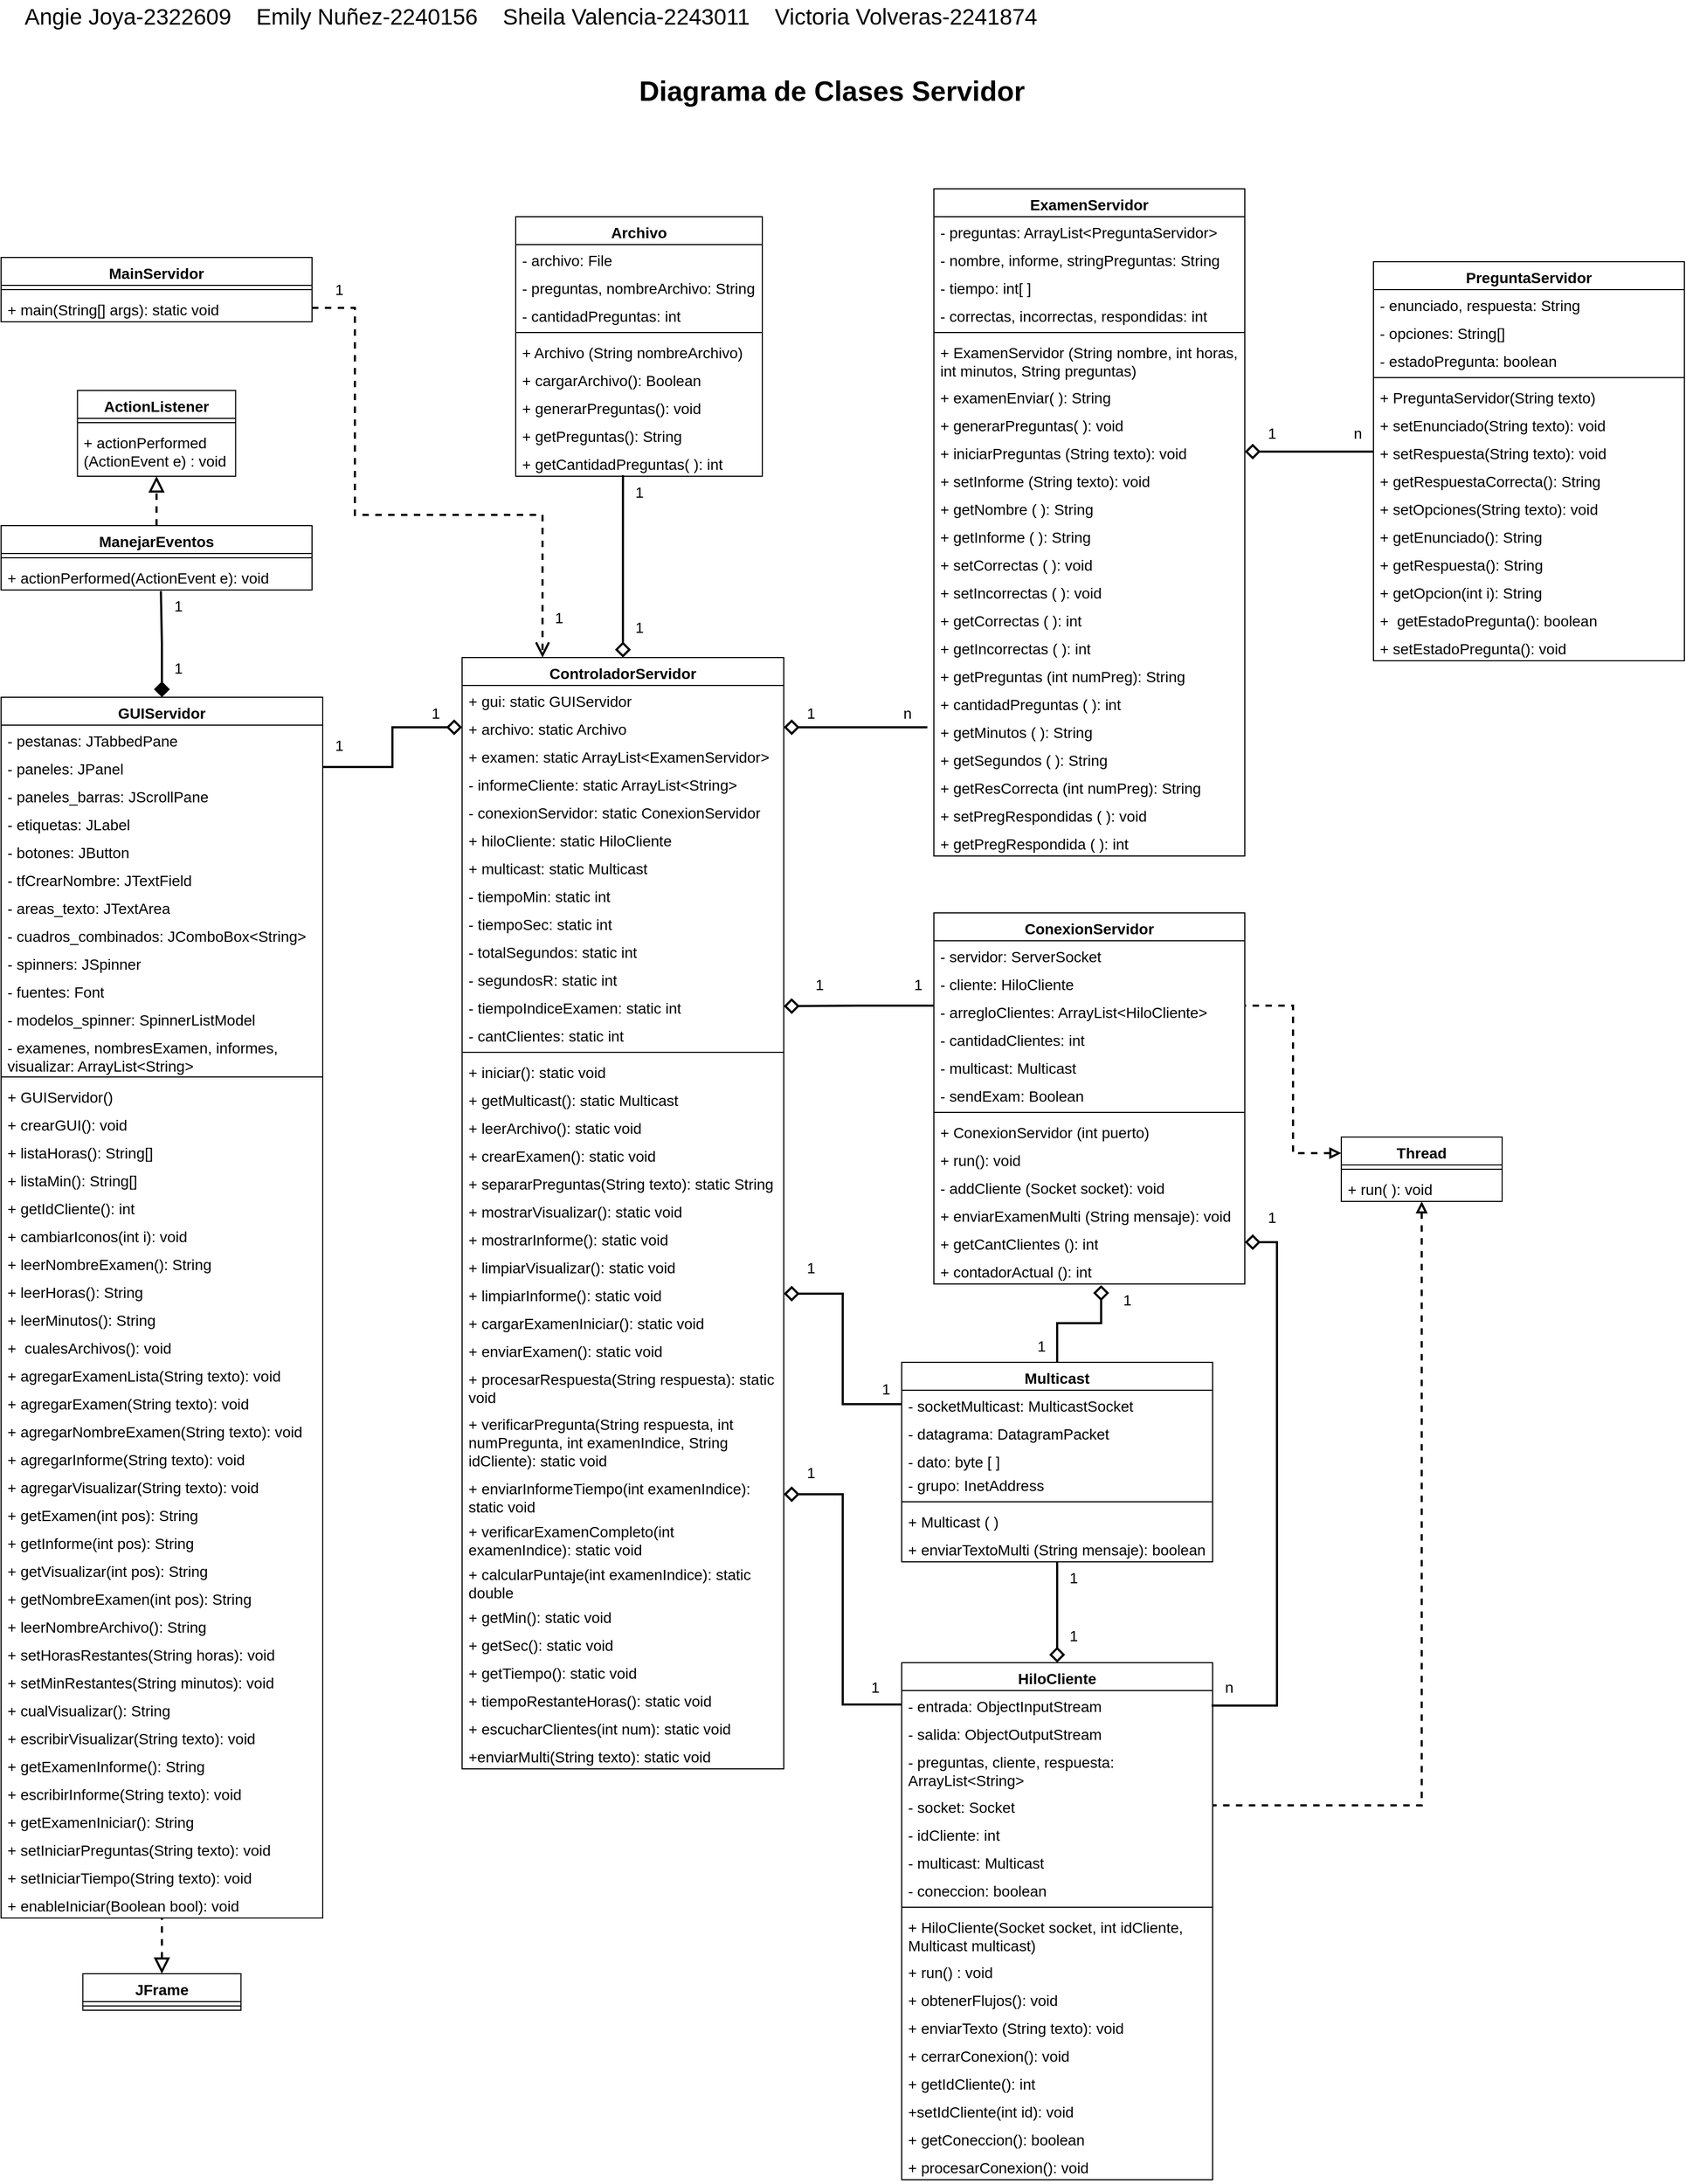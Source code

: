 <mxfile version="22.1.7" type="github">
  <diagram name="Página-1" id="6_Race29u8KtEDNUprrH">
    <mxGraphModel dx="2902" dy="2304" grid="1" gridSize="10" guides="1" tooltips="1" connect="1" arrows="1" fold="1" page="1" pageScale="1" pageWidth="827" pageHeight="1169" math="0" shadow="0">
      <root>
        <mxCell id="0" />
        <mxCell id="1" parent="0" />
        <mxCell id="uDhd_LShQaVIcdHiDZqY-1" value="Archivo" style="swimlane;fontStyle=1;align=center;verticalAlign=top;childLayout=stackLayout;horizontal=1;startSize=26;horizontalStack=0;resizeParent=1;resizeParentMax=0;resizeLast=0;collapsible=1;marginBottom=0;whiteSpace=wrap;html=1;fontSize=14;" parent="1" vertex="1">
          <mxGeometry x="-180" y="-558" width="230" height="242" as="geometry" />
        </mxCell>
        <mxCell id="uDhd_LShQaVIcdHiDZqY-2" value="- archivo: File" style="text;strokeColor=none;fillColor=none;align=left;verticalAlign=top;spacingLeft=4;spacingRight=4;overflow=hidden;rotatable=0;points=[[0,0.5],[1,0.5]];portConstraint=eastwest;whiteSpace=wrap;html=1;fontSize=14;" parent="uDhd_LShQaVIcdHiDZqY-1" vertex="1">
          <mxGeometry y="26" width="230" height="26" as="geometry" />
        </mxCell>
        <mxCell id="uDhd_LShQaVIcdHiDZqY-5" value="- preguntas, nombreArchivo: String" style="text;strokeColor=none;fillColor=none;align=left;verticalAlign=top;spacingLeft=4;spacingRight=4;overflow=hidden;rotatable=0;points=[[0,0.5],[1,0.5]];portConstraint=eastwest;whiteSpace=wrap;html=1;fontSize=14;" parent="uDhd_LShQaVIcdHiDZqY-1" vertex="1">
          <mxGeometry y="52" width="230" height="26" as="geometry" />
        </mxCell>
        <mxCell id="uDhd_LShQaVIcdHiDZqY-6" value="- cantidadPreguntas: int" style="text;strokeColor=none;fillColor=none;align=left;verticalAlign=top;spacingLeft=4;spacingRight=4;overflow=hidden;rotatable=0;points=[[0,0.5],[1,0.5]];portConstraint=eastwest;whiteSpace=wrap;html=1;fontSize=14;" parent="uDhd_LShQaVIcdHiDZqY-1" vertex="1">
          <mxGeometry y="78" width="230" height="26" as="geometry" />
        </mxCell>
        <mxCell id="uDhd_LShQaVIcdHiDZqY-3" value="" style="line;strokeWidth=1;fillColor=none;align=left;verticalAlign=middle;spacingTop=-1;spacingLeft=3;spacingRight=3;rotatable=0;labelPosition=right;points=[];portConstraint=eastwest;strokeColor=inherit;fontSize=14;" parent="uDhd_LShQaVIcdHiDZqY-1" vertex="1">
          <mxGeometry y="104" width="230" height="8" as="geometry" />
        </mxCell>
        <mxCell id="uDhd_LShQaVIcdHiDZqY-4" value="+ Archivo (String nombreArchivo)" style="text;strokeColor=none;fillColor=none;align=left;verticalAlign=top;spacingLeft=4;spacingRight=4;overflow=hidden;rotatable=0;points=[[0,0.5],[1,0.5]];portConstraint=eastwest;whiteSpace=wrap;html=1;fontSize=14;" parent="uDhd_LShQaVIcdHiDZqY-1" vertex="1">
          <mxGeometry y="112" width="230" height="26" as="geometry" />
        </mxCell>
        <mxCell id="uDhd_LShQaVIcdHiDZqY-7" value="+ cargarArchivo(): Boolean" style="text;strokeColor=none;fillColor=none;align=left;verticalAlign=top;spacingLeft=4;spacingRight=4;overflow=hidden;rotatable=0;points=[[0,0.5],[1,0.5]];portConstraint=eastwest;whiteSpace=wrap;html=1;fontSize=14;" parent="uDhd_LShQaVIcdHiDZqY-1" vertex="1">
          <mxGeometry y="138" width="230" height="26" as="geometry" />
        </mxCell>
        <mxCell id="uDhd_LShQaVIcdHiDZqY-8" value="+ generarPreguntas(): void" style="text;strokeColor=none;fillColor=none;align=left;verticalAlign=top;spacingLeft=4;spacingRight=4;overflow=hidden;rotatable=0;points=[[0,0.5],[1,0.5]];portConstraint=eastwest;whiteSpace=wrap;html=1;fontSize=14;" parent="uDhd_LShQaVIcdHiDZqY-1" vertex="1">
          <mxGeometry y="164" width="230" height="26" as="geometry" />
        </mxCell>
        <mxCell id="uDhd_LShQaVIcdHiDZqY-9" value="+ getPreguntas(): String" style="text;strokeColor=none;fillColor=none;align=left;verticalAlign=top;spacingLeft=4;spacingRight=4;overflow=hidden;rotatable=0;points=[[0,0.5],[1,0.5]];portConstraint=eastwest;whiteSpace=wrap;html=1;fontSize=14;" parent="uDhd_LShQaVIcdHiDZqY-1" vertex="1">
          <mxGeometry y="190" width="230" height="26" as="geometry" />
        </mxCell>
        <mxCell id="5q6agdd59-d8POnA0-pb-1" value="+ getCantidadPreguntas( ): int" style="text;strokeColor=none;fillColor=none;align=left;verticalAlign=top;spacingLeft=4;spacingRight=4;overflow=hidden;rotatable=0;points=[[0,0.5],[1,0.5]];portConstraint=eastwest;whiteSpace=wrap;html=1;fontSize=14;" parent="uDhd_LShQaVIcdHiDZqY-1" vertex="1">
          <mxGeometry y="216" width="230" height="26" as="geometry" />
        </mxCell>
        <mxCell id="5q6agdd59-d8POnA0-pb-159" style="edgeStyle=orthogonalEdgeStyle;rounded=0;orthogonalLoop=1;jettySize=auto;html=1;exitX=0;exitY=0.25;exitDx=0;exitDy=0;entryX=1;entryY=0.5;entryDx=0;entryDy=0;strokeWidth=2;endSize=10;endArrow=diamond;endFill=0;" parent="1" source="uDhd_LShQaVIcdHiDZqY-10" target="5q6agdd59-d8POnA0-pb-138" edge="1">
          <mxGeometry relative="1" as="geometry" />
        </mxCell>
        <mxCell id="uDhd_LShQaVIcdHiDZqY-10" value="ConexionServidor" style="swimlane;fontStyle=1;align=center;verticalAlign=top;childLayout=stackLayout;horizontal=1;startSize=26;horizontalStack=0;resizeParent=1;resizeParentMax=0;resizeLast=0;collapsible=1;marginBottom=0;whiteSpace=wrap;html=1;fontSize=14;" parent="1" vertex="1">
          <mxGeometry x="210" y="91" width="290" height="346" as="geometry" />
        </mxCell>
        <mxCell id="uDhd_LShQaVIcdHiDZqY-11" value="- servidor: ServerSocket" style="text;strokeColor=none;fillColor=none;align=left;verticalAlign=top;spacingLeft=4;spacingRight=4;overflow=hidden;rotatable=0;points=[[0,0.5],[1,0.5]];portConstraint=eastwest;whiteSpace=wrap;html=1;fontSize=14;" parent="uDhd_LShQaVIcdHiDZqY-10" vertex="1">
          <mxGeometry y="26" width="290" height="26" as="geometry" />
        </mxCell>
        <mxCell id="uDhd_LShQaVIcdHiDZqY-12" value="- cliente: HiloCliente" style="text;strokeColor=none;fillColor=none;align=left;verticalAlign=top;spacingLeft=4;spacingRight=4;overflow=hidden;rotatable=0;points=[[0,0.5],[1,0.5]];portConstraint=eastwest;whiteSpace=wrap;html=1;fontSize=14;" parent="uDhd_LShQaVIcdHiDZqY-10" vertex="1">
          <mxGeometry y="52" width="290" height="26" as="geometry" />
        </mxCell>
        <mxCell id="uDhd_LShQaVIcdHiDZqY-13" value="- arregloClientes: ArrayList&amp;lt;HiloCliente&amp;gt;" style="text;strokeColor=none;fillColor=none;align=left;verticalAlign=top;spacingLeft=4;spacingRight=4;overflow=hidden;rotatable=0;points=[[0,0.5],[1,0.5]];portConstraint=eastwest;whiteSpace=wrap;html=1;fontSize=14;" parent="uDhd_LShQaVIcdHiDZqY-10" vertex="1">
          <mxGeometry y="78" width="290" height="26" as="geometry" />
        </mxCell>
        <mxCell id="uDhd_LShQaVIcdHiDZqY-19" value="- cantidadClientes: int" style="text;strokeColor=none;fillColor=none;align=left;verticalAlign=top;spacingLeft=4;spacingRight=4;overflow=hidden;rotatable=0;points=[[0,0.5],[1,0.5]];portConstraint=eastwest;whiteSpace=wrap;html=1;fontSize=14;" parent="uDhd_LShQaVIcdHiDZqY-10" vertex="1">
          <mxGeometry y="104" width="290" height="26" as="geometry" />
        </mxCell>
        <mxCell id="uDhd_LShQaVIcdHiDZqY-20" value="- multicast: Multicast" style="text;strokeColor=none;fillColor=none;align=left;verticalAlign=top;spacingLeft=4;spacingRight=4;overflow=hidden;rotatable=0;points=[[0,0.5],[1,0.5]];portConstraint=eastwest;whiteSpace=wrap;html=1;fontSize=14;" parent="uDhd_LShQaVIcdHiDZqY-10" vertex="1">
          <mxGeometry y="130" width="290" height="26" as="geometry" />
        </mxCell>
        <mxCell id="uDhd_LShQaVIcdHiDZqY-21" value="- sendExam: Boolean" style="text;strokeColor=none;fillColor=none;align=left;verticalAlign=top;spacingLeft=4;spacingRight=4;overflow=hidden;rotatable=0;points=[[0,0.5],[1,0.5]];portConstraint=eastwest;whiteSpace=wrap;html=1;fontSize=14;" parent="uDhd_LShQaVIcdHiDZqY-10" vertex="1">
          <mxGeometry y="156" width="290" height="26" as="geometry" />
        </mxCell>
        <mxCell id="uDhd_LShQaVIcdHiDZqY-14" value="" style="line;strokeWidth=1;fillColor=none;align=left;verticalAlign=middle;spacingTop=-1;spacingLeft=3;spacingRight=3;rotatable=0;labelPosition=right;points=[];portConstraint=eastwest;strokeColor=inherit;fontSize=14;" parent="uDhd_LShQaVIcdHiDZqY-10" vertex="1">
          <mxGeometry y="182" width="290" height="8" as="geometry" />
        </mxCell>
        <mxCell id="uDhd_LShQaVIcdHiDZqY-15" value="+ ConexionServidor (int puerto)" style="text;strokeColor=none;fillColor=none;align=left;verticalAlign=top;spacingLeft=4;spacingRight=4;overflow=hidden;rotatable=0;points=[[0,0.5],[1,0.5]];portConstraint=eastwest;whiteSpace=wrap;html=1;fontSize=14;" parent="uDhd_LShQaVIcdHiDZqY-10" vertex="1">
          <mxGeometry y="190" width="290" height="26" as="geometry" />
        </mxCell>
        <mxCell id="uDhd_LShQaVIcdHiDZqY-16" value="+ run(): void" style="text;strokeColor=none;fillColor=none;align=left;verticalAlign=top;spacingLeft=4;spacingRight=4;overflow=hidden;rotatable=0;points=[[0,0.5],[1,0.5]];portConstraint=eastwest;whiteSpace=wrap;html=1;fontSize=14;" parent="uDhd_LShQaVIcdHiDZqY-10" vertex="1">
          <mxGeometry y="216" width="290" height="26" as="geometry" />
        </mxCell>
        <mxCell id="uDhd_LShQaVIcdHiDZqY-17" value="- addCliente (Socket socket): void" style="text;strokeColor=none;fillColor=none;align=left;verticalAlign=top;spacingLeft=4;spacingRight=4;overflow=hidden;rotatable=0;points=[[0,0.5],[1,0.5]];portConstraint=eastwest;whiteSpace=wrap;html=1;fontSize=14;" parent="uDhd_LShQaVIcdHiDZqY-10" vertex="1">
          <mxGeometry y="242" width="290" height="26" as="geometry" />
        </mxCell>
        <mxCell id="uDhd_LShQaVIcdHiDZqY-18" value="+ enviarExamenMulti (String mensaje): void" style="text;strokeColor=none;fillColor=none;align=left;verticalAlign=top;spacingLeft=4;spacingRight=4;overflow=hidden;rotatable=0;points=[[0,0.5],[1,0.5]];portConstraint=eastwest;whiteSpace=wrap;html=1;fontSize=14;" parent="uDhd_LShQaVIcdHiDZqY-10" vertex="1">
          <mxGeometry y="268" width="290" height="26" as="geometry" />
        </mxCell>
        <mxCell id="uDhd_LShQaVIcdHiDZqY-22" value="+ getCantClientes (): int" style="text;strokeColor=none;fillColor=none;align=left;verticalAlign=top;spacingLeft=4;spacingRight=4;overflow=hidden;rotatable=0;points=[[0,0.5],[1,0.5]];portConstraint=eastwest;whiteSpace=wrap;html=1;fontSize=14;" parent="uDhd_LShQaVIcdHiDZqY-10" vertex="1">
          <mxGeometry y="294" width="290" height="26" as="geometry" />
        </mxCell>
        <mxCell id="uDhd_LShQaVIcdHiDZqY-26" value="+ contadorActual (): int" style="text;strokeColor=none;fillColor=none;align=left;verticalAlign=top;spacingLeft=4;spacingRight=4;overflow=hidden;rotatable=0;points=[[0,0.5],[1,0.5]];portConstraint=eastwest;whiteSpace=wrap;html=1;fontSize=14;" parent="uDhd_LShQaVIcdHiDZqY-10" vertex="1">
          <mxGeometry y="320" width="290" height="26" as="geometry" />
        </mxCell>
        <mxCell id="uDhd_LShQaVIcdHiDZqY-27" value="ExamenServidor" style="swimlane;fontStyle=1;align=center;verticalAlign=top;childLayout=stackLayout;horizontal=1;startSize=26;horizontalStack=0;resizeParent=1;resizeParentMax=0;resizeLast=0;collapsible=1;marginBottom=0;whiteSpace=wrap;html=1;fontSize=14;" parent="1" vertex="1">
          <mxGeometry x="210" y="-584" width="290" height="622" as="geometry" />
        </mxCell>
        <mxCell id="uDhd_LShQaVIcdHiDZqY-28" value="- preguntas: ArrayList&amp;lt;PreguntaServidor&amp;gt;" style="text;strokeColor=none;fillColor=none;align=left;verticalAlign=top;spacingLeft=4;spacingRight=4;overflow=hidden;rotatable=0;points=[[0,0.5],[1,0.5]];portConstraint=eastwest;whiteSpace=wrap;html=1;fontSize=14;" parent="uDhd_LShQaVIcdHiDZqY-27" vertex="1">
          <mxGeometry y="26" width="290" height="26" as="geometry" />
        </mxCell>
        <mxCell id="uDhd_LShQaVIcdHiDZqY-29" value="- nombre, informe, stringPreguntas: String" style="text;strokeColor=none;fillColor=none;align=left;verticalAlign=top;spacingLeft=4;spacingRight=4;overflow=hidden;rotatable=0;points=[[0,0.5],[1,0.5]];portConstraint=eastwest;whiteSpace=wrap;html=1;fontSize=14;" parent="uDhd_LShQaVIcdHiDZqY-27" vertex="1">
          <mxGeometry y="52" width="290" height="26" as="geometry" />
        </mxCell>
        <mxCell id="uDhd_LShQaVIcdHiDZqY-30" value="- tiempo: int[ ]" style="text;strokeColor=none;fillColor=none;align=left;verticalAlign=top;spacingLeft=4;spacingRight=4;overflow=hidden;rotatable=0;points=[[0,0.5],[1,0.5]];portConstraint=eastwest;whiteSpace=wrap;html=1;fontSize=14;" parent="uDhd_LShQaVIcdHiDZqY-27" vertex="1">
          <mxGeometry y="78" width="290" height="26" as="geometry" />
        </mxCell>
        <mxCell id="uDhd_LShQaVIcdHiDZqY-31" value="- correctas, incorrectas, respondidas: int" style="text;strokeColor=none;fillColor=none;align=left;verticalAlign=top;spacingLeft=4;spacingRight=4;overflow=hidden;rotatable=0;points=[[0,0.5],[1,0.5]];portConstraint=eastwest;whiteSpace=wrap;html=1;fontSize=14;" parent="uDhd_LShQaVIcdHiDZqY-27" vertex="1">
          <mxGeometry y="104" width="290" height="26" as="geometry" />
        </mxCell>
        <mxCell id="uDhd_LShQaVIcdHiDZqY-34" value="" style="line;strokeWidth=1;fillColor=none;align=left;verticalAlign=middle;spacingTop=-1;spacingLeft=3;spacingRight=3;rotatable=0;labelPosition=right;points=[];portConstraint=eastwest;strokeColor=inherit;fontSize=14;" parent="uDhd_LShQaVIcdHiDZqY-27" vertex="1">
          <mxGeometry y="130" width="290" height="8" as="geometry" />
        </mxCell>
        <mxCell id="uDhd_LShQaVIcdHiDZqY-35" value="+ ExamenServidor (String nombre, int horas, int minutos, String preguntas)" style="text;strokeColor=none;fillColor=none;align=left;verticalAlign=top;spacingLeft=4;spacingRight=4;overflow=hidden;rotatable=0;points=[[0,0.5],[1,0.5]];portConstraint=eastwest;whiteSpace=wrap;html=1;fontSize=14;" parent="uDhd_LShQaVIcdHiDZqY-27" vertex="1">
          <mxGeometry y="138" width="290" height="42" as="geometry" />
        </mxCell>
        <mxCell id="uDhd_LShQaVIcdHiDZqY-36" value="+ examenEnviar( ): String" style="text;strokeColor=none;fillColor=none;align=left;verticalAlign=top;spacingLeft=4;spacingRight=4;overflow=hidden;rotatable=0;points=[[0,0.5],[1,0.5]];portConstraint=eastwest;whiteSpace=wrap;html=1;fontSize=14;" parent="uDhd_LShQaVIcdHiDZqY-27" vertex="1">
          <mxGeometry y="180" width="290" height="26" as="geometry" />
        </mxCell>
        <mxCell id="uDhd_LShQaVIcdHiDZqY-37" value="+ generarPreguntas( ): void&lt;span style=&quot;white-space: pre;&quot;&gt;&#x9;&lt;/span&gt;" style="text;strokeColor=none;fillColor=none;align=left;verticalAlign=top;spacingLeft=4;spacingRight=4;overflow=hidden;rotatable=0;points=[[0,0.5],[1,0.5]];portConstraint=eastwest;whiteSpace=wrap;html=1;fontSize=14;" parent="uDhd_LShQaVIcdHiDZqY-27" vertex="1">
          <mxGeometry y="206" width="290" height="26" as="geometry" />
        </mxCell>
        <mxCell id="5q6agdd59-d8POnA0-pb-2" value="+ iniciarPreguntas (String texto): void" style="text;strokeColor=none;fillColor=none;align=left;verticalAlign=top;spacingLeft=4;spacingRight=4;overflow=hidden;rotatable=0;points=[[0,0.5],[1,0.5]];portConstraint=eastwest;whiteSpace=wrap;html=1;fontSize=14;" parent="uDhd_LShQaVIcdHiDZqY-27" vertex="1">
          <mxGeometry y="232" width="290" height="26" as="geometry" />
        </mxCell>
        <mxCell id="uDhd_LShQaVIcdHiDZqY-38" value="+ setInforme (String texto): void" style="text;strokeColor=none;fillColor=none;align=left;verticalAlign=top;spacingLeft=4;spacingRight=4;overflow=hidden;rotatable=0;points=[[0,0.5],[1,0.5]];portConstraint=eastwest;whiteSpace=wrap;html=1;fontSize=14;" parent="uDhd_LShQaVIcdHiDZqY-27" vertex="1">
          <mxGeometry y="258" width="290" height="26" as="geometry" />
        </mxCell>
        <mxCell id="uDhd_LShQaVIcdHiDZqY-39" value="+ getNombre ( ): String" style="text;strokeColor=none;fillColor=none;align=left;verticalAlign=top;spacingLeft=4;spacingRight=4;overflow=hidden;rotatable=0;points=[[0,0.5],[1,0.5]];portConstraint=eastwest;whiteSpace=wrap;html=1;fontSize=14;" parent="uDhd_LShQaVIcdHiDZqY-27" vertex="1">
          <mxGeometry y="284" width="290" height="26" as="geometry" />
        </mxCell>
        <mxCell id="uDhd_LShQaVIcdHiDZqY-40" value="+ getInforme ( ): String" style="text;strokeColor=none;fillColor=none;align=left;verticalAlign=top;spacingLeft=4;spacingRight=4;overflow=hidden;rotatable=0;points=[[0,0.5],[1,0.5]];portConstraint=eastwest;whiteSpace=wrap;html=1;fontSize=14;" parent="uDhd_LShQaVIcdHiDZqY-27" vertex="1">
          <mxGeometry y="310" width="290" height="26" as="geometry" />
        </mxCell>
        <mxCell id="uDhd_LShQaVIcdHiDZqY-41" value="+ setCorrectas ( ): void" style="text;strokeColor=none;fillColor=none;align=left;verticalAlign=top;spacingLeft=4;spacingRight=4;overflow=hidden;rotatable=0;points=[[0,0.5],[1,0.5]];portConstraint=eastwest;whiteSpace=wrap;html=1;fontSize=14;" parent="uDhd_LShQaVIcdHiDZqY-27" vertex="1">
          <mxGeometry y="336" width="290" height="26" as="geometry" />
        </mxCell>
        <mxCell id="uDhd_LShQaVIcdHiDZqY-42" value="+ setIncorrectas ( ): void" style="text;strokeColor=none;fillColor=none;align=left;verticalAlign=top;spacingLeft=4;spacingRight=4;overflow=hidden;rotatable=0;points=[[0,0.5],[1,0.5]];portConstraint=eastwest;whiteSpace=wrap;html=1;fontSize=14;" parent="uDhd_LShQaVIcdHiDZqY-27" vertex="1">
          <mxGeometry y="362" width="290" height="26" as="geometry" />
        </mxCell>
        <mxCell id="uDhd_LShQaVIcdHiDZqY-43" value="+ getCorrectas ( ): int" style="text;strokeColor=none;fillColor=none;align=left;verticalAlign=top;spacingLeft=4;spacingRight=4;overflow=hidden;rotatable=0;points=[[0,0.5],[1,0.5]];portConstraint=eastwest;whiteSpace=wrap;html=1;fontSize=14;" parent="uDhd_LShQaVIcdHiDZqY-27" vertex="1">
          <mxGeometry y="388" width="290" height="26" as="geometry" />
        </mxCell>
        <mxCell id="uDhd_LShQaVIcdHiDZqY-44" value="+ getIncorrectas ( ): int" style="text;strokeColor=none;fillColor=none;align=left;verticalAlign=top;spacingLeft=4;spacingRight=4;overflow=hidden;rotatable=0;points=[[0,0.5],[1,0.5]];portConstraint=eastwest;whiteSpace=wrap;html=1;fontSize=14;" parent="uDhd_LShQaVIcdHiDZqY-27" vertex="1">
          <mxGeometry y="414" width="290" height="26" as="geometry" />
        </mxCell>
        <mxCell id="uDhd_LShQaVIcdHiDZqY-45" value="+ getPreguntas (int numPreg): String" style="text;strokeColor=none;fillColor=none;align=left;verticalAlign=top;spacingLeft=4;spacingRight=4;overflow=hidden;rotatable=0;points=[[0,0.5],[1,0.5]];portConstraint=eastwest;whiteSpace=wrap;html=1;fontSize=14;" parent="uDhd_LShQaVIcdHiDZqY-27" vertex="1">
          <mxGeometry y="440" width="290" height="26" as="geometry" />
        </mxCell>
        <mxCell id="uDhd_LShQaVIcdHiDZqY-46" value="+ cantidadPreguntas ( ): int" style="text;strokeColor=none;fillColor=none;align=left;verticalAlign=top;spacingLeft=4;spacingRight=4;overflow=hidden;rotatable=0;points=[[0,0.5],[1,0.5]];portConstraint=eastwest;whiteSpace=wrap;html=1;fontSize=14;" parent="uDhd_LShQaVIcdHiDZqY-27" vertex="1">
          <mxGeometry y="466" width="290" height="26" as="geometry" />
        </mxCell>
        <mxCell id="uDhd_LShQaVIcdHiDZqY-47" value="+ getMinutos ( ): String" style="text;strokeColor=none;fillColor=none;align=left;verticalAlign=top;spacingLeft=4;spacingRight=4;overflow=hidden;rotatable=0;points=[[0,0.5],[1,0.5]];portConstraint=eastwest;whiteSpace=wrap;html=1;fontSize=14;" parent="uDhd_LShQaVIcdHiDZqY-27" vertex="1">
          <mxGeometry y="492" width="290" height="26" as="geometry" />
        </mxCell>
        <mxCell id="uDhd_LShQaVIcdHiDZqY-48" value="+ getSegundos ( ): String" style="text;strokeColor=none;fillColor=none;align=left;verticalAlign=top;spacingLeft=4;spacingRight=4;overflow=hidden;rotatable=0;points=[[0,0.5],[1,0.5]];portConstraint=eastwest;whiteSpace=wrap;html=1;fontSize=14;" parent="uDhd_LShQaVIcdHiDZqY-27" vertex="1">
          <mxGeometry y="518" width="290" height="26" as="geometry" />
        </mxCell>
        <mxCell id="uDhd_LShQaVIcdHiDZqY-49" value="+ getResCorrecta (int numPreg): String" style="text;strokeColor=none;fillColor=none;align=left;verticalAlign=top;spacingLeft=4;spacingRight=4;overflow=hidden;rotatable=0;points=[[0,0.5],[1,0.5]];portConstraint=eastwest;whiteSpace=wrap;html=1;fontSize=14;" parent="uDhd_LShQaVIcdHiDZqY-27" vertex="1">
          <mxGeometry y="544" width="290" height="26" as="geometry" />
        </mxCell>
        <mxCell id="uDhd_LShQaVIcdHiDZqY-50" value="+ setPregRespondidas ( ): void" style="text;strokeColor=none;fillColor=none;align=left;verticalAlign=top;spacingLeft=4;spacingRight=4;overflow=hidden;rotatable=0;points=[[0,0.5],[1,0.5]];portConstraint=eastwest;whiteSpace=wrap;html=1;fontSize=14;" parent="uDhd_LShQaVIcdHiDZqY-27" vertex="1">
          <mxGeometry y="570" width="290" height="26" as="geometry" />
        </mxCell>
        <mxCell id="uDhd_LShQaVIcdHiDZqY-51" value="+ getPregRespondida ( ): int" style="text;strokeColor=none;fillColor=none;align=left;verticalAlign=top;spacingLeft=4;spacingRight=4;overflow=hidden;rotatable=0;points=[[0,0.5],[1,0.5]];portConstraint=eastwest;whiteSpace=wrap;html=1;fontSize=14;" parent="uDhd_LShQaVIcdHiDZqY-27" vertex="1">
          <mxGeometry y="596" width="290" height="26" as="geometry" />
        </mxCell>
        <mxCell id="5q6agdd59-d8POnA0-pb-167" style="edgeStyle=orthogonalEdgeStyle;rounded=0;orthogonalLoop=1;jettySize=auto;html=1;exitX=1;exitY=0.5;exitDx=0;exitDy=0;entryX=1;entryY=0.5;entryDx=0;entryDy=0;strokeWidth=2;endSize=10;endArrow=diamond;endFill=0;" parent="1" source="uDhd_LShQaVIcdHiDZqY-53" target="uDhd_LShQaVIcdHiDZqY-22" edge="1">
          <mxGeometry relative="1" as="geometry">
            <Array as="points">
              <mxPoint x="470" y="830" />
              <mxPoint x="530" y="830" />
              <mxPoint x="530" y="398" />
            </Array>
          </mxGeometry>
        </mxCell>
        <mxCell id="uDhd_LShQaVIcdHiDZqY-52" value="HiloCliente" style="swimlane;fontStyle=1;align=center;verticalAlign=top;childLayout=stackLayout;horizontal=1;startSize=26;horizontalStack=0;resizeParent=1;resizeParentMax=0;resizeLast=0;collapsible=1;marginBottom=0;whiteSpace=wrap;html=1;fontSize=14;" parent="1" vertex="1">
          <mxGeometry x="180" y="790" width="290" height="482" as="geometry" />
        </mxCell>
        <mxCell id="uDhd_LShQaVIcdHiDZqY-53" value="- entrada: ObjectInputStream" style="text;strokeColor=none;fillColor=none;align=left;verticalAlign=top;spacingLeft=4;spacingRight=4;overflow=hidden;rotatable=0;points=[[0,0.5],[1,0.5]];portConstraint=eastwest;whiteSpace=wrap;html=1;fontSize=14;" parent="uDhd_LShQaVIcdHiDZqY-52" vertex="1">
          <mxGeometry y="26" width="290" height="26" as="geometry" />
        </mxCell>
        <mxCell id="uDhd_LShQaVIcdHiDZqY-54" value="- salida: ObjectOutputStream" style="text;strokeColor=none;fillColor=none;align=left;verticalAlign=top;spacingLeft=4;spacingRight=4;overflow=hidden;rotatable=0;points=[[0,0.5],[1,0.5]];portConstraint=eastwest;whiteSpace=wrap;html=1;fontSize=14;" parent="uDhd_LShQaVIcdHiDZqY-52" vertex="1">
          <mxGeometry y="52" width="290" height="26" as="geometry" />
        </mxCell>
        <mxCell id="uDhd_LShQaVIcdHiDZqY-55" value="- preguntas, cliente, respuesta: ArrayList&amp;lt;String&amp;gt;" style="text;strokeColor=none;fillColor=none;align=left;verticalAlign=top;spacingLeft=4;spacingRight=4;overflow=hidden;rotatable=0;points=[[0,0.5],[1,0.5]];portConstraint=eastwest;whiteSpace=wrap;html=1;fontSize=14;" parent="uDhd_LShQaVIcdHiDZqY-52" vertex="1">
          <mxGeometry y="78" width="290" height="42" as="geometry" />
        </mxCell>
        <mxCell id="uDhd_LShQaVIcdHiDZqY-56" value="- socket: Socket" style="text;strokeColor=none;fillColor=none;align=left;verticalAlign=top;spacingLeft=4;spacingRight=4;overflow=hidden;rotatable=0;points=[[0,0.5],[1,0.5]];portConstraint=eastwest;whiteSpace=wrap;html=1;fontSize=14;" parent="uDhd_LShQaVIcdHiDZqY-52" vertex="1">
          <mxGeometry y="120" width="290" height="26" as="geometry" />
        </mxCell>
        <mxCell id="uDhd_LShQaVIcdHiDZqY-77" value="- idCliente: int" style="text;strokeColor=none;fillColor=none;align=left;verticalAlign=top;spacingLeft=4;spacingRight=4;overflow=hidden;rotatable=0;points=[[0,0.5],[1,0.5]];portConstraint=eastwest;whiteSpace=wrap;html=1;fontSize=14;" parent="uDhd_LShQaVIcdHiDZqY-52" vertex="1">
          <mxGeometry y="146" width="290" height="26" as="geometry" />
        </mxCell>
        <mxCell id="uDhd_LShQaVIcdHiDZqY-76" value="- multicast: Multicast" style="text;strokeColor=none;fillColor=none;align=left;verticalAlign=top;spacingLeft=4;spacingRight=4;overflow=hidden;rotatable=0;points=[[0,0.5],[1,0.5]];portConstraint=eastwest;whiteSpace=wrap;html=1;fontSize=14;" parent="uDhd_LShQaVIcdHiDZqY-52" vertex="1">
          <mxGeometry y="172" width="290" height="26" as="geometry" />
        </mxCell>
        <mxCell id="uDhd_LShQaVIcdHiDZqY-75" value="- coneccion: boolean" style="text;strokeColor=none;fillColor=none;align=left;verticalAlign=top;spacingLeft=4;spacingRight=4;overflow=hidden;rotatable=0;points=[[0,0.5],[1,0.5]];portConstraint=eastwest;whiteSpace=wrap;html=1;fontSize=14;" parent="uDhd_LShQaVIcdHiDZqY-52" vertex="1">
          <mxGeometry y="198" width="290" height="26" as="geometry" />
        </mxCell>
        <mxCell id="uDhd_LShQaVIcdHiDZqY-57" value="" style="line;strokeWidth=1;fillColor=none;align=left;verticalAlign=middle;spacingTop=-1;spacingLeft=3;spacingRight=3;rotatable=0;labelPosition=right;points=[];portConstraint=eastwest;strokeColor=inherit;fontSize=14;" parent="uDhd_LShQaVIcdHiDZqY-52" vertex="1">
          <mxGeometry y="224" width="290" height="8" as="geometry" />
        </mxCell>
        <mxCell id="uDhd_LShQaVIcdHiDZqY-58" value="+ HiloCliente(Socket socket, int idCliente, Multicast multicast)" style="text;strokeColor=none;fillColor=none;align=left;verticalAlign=top;spacingLeft=4;spacingRight=4;overflow=hidden;rotatable=0;points=[[0,0.5],[1,0.5]];portConstraint=eastwest;whiteSpace=wrap;html=1;fontSize=14;" parent="uDhd_LShQaVIcdHiDZqY-52" vertex="1">
          <mxGeometry y="232" width="290" height="42" as="geometry" />
        </mxCell>
        <mxCell id="uDhd_LShQaVIcdHiDZqY-59" value="+ run() : void" style="text;strokeColor=none;fillColor=none;align=left;verticalAlign=top;spacingLeft=4;spacingRight=4;overflow=hidden;rotatable=0;points=[[0,0.5],[1,0.5]];portConstraint=eastwest;whiteSpace=wrap;html=1;fontSize=14;" parent="uDhd_LShQaVIcdHiDZqY-52" vertex="1">
          <mxGeometry y="274" width="290" height="26" as="geometry" />
        </mxCell>
        <mxCell id="uDhd_LShQaVIcdHiDZqY-61" value="+ obtenerFlujos(): void" style="text;strokeColor=none;fillColor=none;align=left;verticalAlign=top;spacingLeft=4;spacingRight=4;overflow=hidden;rotatable=0;points=[[0,0.5],[1,0.5]];portConstraint=eastwest;whiteSpace=wrap;html=1;fontSize=14;" parent="uDhd_LShQaVIcdHiDZqY-52" vertex="1">
          <mxGeometry y="300" width="290" height="26" as="geometry" />
        </mxCell>
        <mxCell id="uDhd_LShQaVIcdHiDZqY-62" value="+ enviarTexto (String texto): void" style="text;strokeColor=none;fillColor=none;align=left;verticalAlign=top;spacingLeft=4;spacingRight=4;overflow=hidden;rotatable=0;points=[[0,0.5],[1,0.5]];portConstraint=eastwest;whiteSpace=wrap;html=1;fontSize=14;" parent="uDhd_LShQaVIcdHiDZqY-52" vertex="1">
          <mxGeometry y="326" width="290" height="26" as="geometry" />
        </mxCell>
        <mxCell id="uDhd_LShQaVIcdHiDZqY-64" value="+ cerrarConexion(): void" style="text;strokeColor=none;fillColor=none;align=left;verticalAlign=top;spacingLeft=4;spacingRight=4;overflow=hidden;rotatable=0;points=[[0,0.5],[1,0.5]];portConstraint=eastwest;whiteSpace=wrap;html=1;fontSize=14;" parent="uDhd_LShQaVIcdHiDZqY-52" vertex="1">
          <mxGeometry y="352" width="290" height="26" as="geometry" />
        </mxCell>
        <mxCell id="uDhd_LShQaVIcdHiDZqY-65" value="+ getIdCliente(): int" style="text;strokeColor=none;fillColor=none;align=left;verticalAlign=top;spacingLeft=4;spacingRight=4;overflow=hidden;rotatable=0;points=[[0,0.5],[1,0.5]];portConstraint=eastwest;whiteSpace=wrap;html=1;fontSize=14;" parent="uDhd_LShQaVIcdHiDZqY-52" vertex="1">
          <mxGeometry y="378" width="290" height="26" as="geometry" />
        </mxCell>
        <mxCell id="uDhd_LShQaVIcdHiDZqY-66" value="+setIdCliente(int id): void" style="text;strokeColor=none;fillColor=none;align=left;verticalAlign=top;spacingLeft=4;spacingRight=4;overflow=hidden;rotatable=0;points=[[0,0.5],[1,0.5]];portConstraint=eastwest;whiteSpace=wrap;html=1;fontSize=14;" parent="uDhd_LShQaVIcdHiDZqY-52" vertex="1">
          <mxGeometry y="404" width="290" height="26" as="geometry" />
        </mxCell>
        <mxCell id="uDhd_LShQaVIcdHiDZqY-70" value="+ getConeccion(): boolean" style="text;strokeColor=none;fillColor=none;align=left;verticalAlign=top;spacingLeft=4;spacingRight=4;overflow=hidden;rotatable=0;points=[[0,0.5],[1,0.5]];portConstraint=eastwest;whiteSpace=wrap;html=1;fontSize=14;" parent="uDhd_LShQaVIcdHiDZqY-52" vertex="1">
          <mxGeometry y="430" width="290" height="26" as="geometry" />
        </mxCell>
        <mxCell id="uDhd_LShQaVIcdHiDZqY-71" value="+ procesarConexion(): void" style="text;strokeColor=none;fillColor=none;align=left;verticalAlign=top;spacingLeft=4;spacingRight=4;overflow=hidden;rotatable=0;points=[[0,0.5],[1,0.5]];portConstraint=eastwest;whiteSpace=wrap;html=1;fontSize=14;" parent="uDhd_LShQaVIcdHiDZqY-52" vertex="1">
          <mxGeometry y="456" width="290" height="26" as="geometry" />
        </mxCell>
        <mxCell id="5q6agdd59-d8POnA0-pb-170" style="edgeStyle=orthogonalEdgeStyle;rounded=0;orthogonalLoop=1;jettySize=auto;html=1;exitX=0.5;exitY=1;exitDx=0;exitDy=0;entryX=0.5;entryY=0;entryDx=0;entryDy=0;strokeWidth=2;endSize=10;endArrow=diamond;endFill=0;" parent="1" source="PRpZqhvLtNwvlB8P4d0g-1" target="uDhd_LShQaVIcdHiDZqY-52" edge="1">
          <mxGeometry relative="1" as="geometry" />
        </mxCell>
        <mxCell id="PRpZqhvLtNwvlB8P4d0g-1" value="Multicast" style="swimlane;fontStyle=1;align=center;verticalAlign=top;childLayout=stackLayout;horizontal=1;startSize=26;horizontalStack=0;resizeParent=1;resizeParentMax=0;resizeLast=0;collapsible=1;marginBottom=0;whiteSpace=wrap;html=1;fontSize=14;" parent="1" vertex="1">
          <mxGeometry x="180" y="510" width="290" height="186" as="geometry" />
        </mxCell>
        <mxCell id="PRpZqhvLtNwvlB8P4d0g-2" value="- socketMulticast: MulticastSocket" style="text;strokeColor=none;fillColor=none;align=left;verticalAlign=top;spacingLeft=4;spacingRight=4;overflow=hidden;rotatable=0;points=[[0,0.5],[1,0.5]];portConstraint=eastwest;whiteSpace=wrap;html=1;fontSize=14;" parent="PRpZqhvLtNwvlB8P4d0g-1" vertex="1">
          <mxGeometry y="26" width="290" height="26" as="geometry" />
        </mxCell>
        <mxCell id="PRpZqhvLtNwvlB8P4d0g-3" value="- datagrama: DatagramPacket" style="text;strokeColor=none;fillColor=none;align=left;verticalAlign=top;spacingLeft=4;spacingRight=4;overflow=hidden;rotatable=0;points=[[0,0.5],[1,0.5]];portConstraint=eastwest;whiteSpace=wrap;html=1;fontSize=14;" parent="PRpZqhvLtNwvlB8P4d0g-1" vertex="1">
          <mxGeometry y="52" width="290" height="26" as="geometry" />
        </mxCell>
        <mxCell id="PRpZqhvLtNwvlB8P4d0g-4" value="- dato: byte [ ]" style="text;strokeColor=none;fillColor=none;align=left;verticalAlign=top;spacingLeft=4;spacingRight=4;overflow=hidden;rotatable=0;points=[[0,0.5],[1,0.5]];portConstraint=eastwest;whiteSpace=wrap;html=1;fontSize=14;" parent="PRpZqhvLtNwvlB8P4d0g-1" vertex="1">
          <mxGeometry y="78" width="290" height="22" as="geometry" />
        </mxCell>
        <mxCell id="PRpZqhvLtNwvlB8P4d0g-5" value="- grupo: InetAddress" style="text;strokeColor=none;fillColor=none;align=left;verticalAlign=top;spacingLeft=4;spacingRight=4;overflow=hidden;rotatable=0;points=[[0,0.5],[1,0.5]];portConstraint=eastwest;whiteSpace=wrap;html=1;fontSize=14;" parent="PRpZqhvLtNwvlB8P4d0g-1" vertex="1">
          <mxGeometry y="100" width="290" height="26" as="geometry" />
        </mxCell>
        <mxCell id="PRpZqhvLtNwvlB8P4d0g-9" value="" style="line;strokeWidth=1;fillColor=none;align=left;verticalAlign=middle;spacingTop=-1;spacingLeft=3;spacingRight=3;rotatable=0;labelPosition=right;points=[];portConstraint=eastwest;strokeColor=inherit;fontSize=14;" parent="PRpZqhvLtNwvlB8P4d0g-1" vertex="1">
          <mxGeometry y="126" width="290" height="8" as="geometry" />
        </mxCell>
        <mxCell id="PRpZqhvLtNwvlB8P4d0g-10" value="+ Multicast ( )" style="text;strokeColor=none;fillColor=none;align=left;verticalAlign=top;spacingLeft=4;spacingRight=4;overflow=hidden;rotatable=0;points=[[0,0.5],[1,0.5]];portConstraint=eastwest;whiteSpace=wrap;html=1;fontSize=14;" parent="PRpZqhvLtNwvlB8P4d0g-1" vertex="1">
          <mxGeometry y="134" width="290" height="26" as="geometry" />
        </mxCell>
        <mxCell id="PRpZqhvLtNwvlB8P4d0g-11" value="+ enviarTextoMulti (String mensaje): boolean" style="text;strokeColor=none;fillColor=none;align=left;verticalAlign=top;spacingLeft=4;spacingRight=4;overflow=hidden;rotatable=0;points=[[0,0.5],[1,0.5]];portConstraint=eastwest;whiteSpace=wrap;html=1;fontSize=14;" parent="PRpZqhvLtNwvlB8P4d0g-1" vertex="1">
          <mxGeometry y="160" width="290" height="26" as="geometry" />
        </mxCell>
        <mxCell id="PRpZqhvLtNwvlB8P4d0g-24" value="PreguntaServidor" style="swimlane;fontStyle=1;align=center;verticalAlign=top;childLayout=stackLayout;horizontal=1;startSize=26;horizontalStack=0;resizeParent=1;resizeParentMax=0;resizeLast=0;collapsible=1;marginBottom=0;whiteSpace=wrap;html=1;fontSize=14;" parent="1" vertex="1">
          <mxGeometry x="620" y="-516" width="290" height="372" as="geometry" />
        </mxCell>
        <mxCell id="PRpZqhvLtNwvlB8P4d0g-25" value="- enunciado, respuesta: String" style="text;strokeColor=none;fillColor=none;align=left;verticalAlign=top;spacingLeft=4;spacingRight=4;overflow=hidden;rotatable=0;points=[[0,0.5],[1,0.5]];portConstraint=eastwest;whiteSpace=wrap;html=1;fontSize=14;" parent="PRpZqhvLtNwvlB8P4d0g-24" vertex="1">
          <mxGeometry y="26" width="290" height="26" as="geometry" />
        </mxCell>
        <mxCell id="PRpZqhvLtNwvlB8P4d0g-26" value="- opciones: String[]" style="text;strokeColor=none;fillColor=none;align=left;verticalAlign=top;spacingLeft=4;spacingRight=4;overflow=hidden;rotatable=0;points=[[0,0.5],[1,0.5]];portConstraint=eastwest;whiteSpace=wrap;html=1;fontSize=14;" parent="PRpZqhvLtNwvlB8P4d0g-24" vertex="1">
          <mxGeometry y="52" width="290" height="26" as="geometry" />
        </mxCell>
        <mxCell id="PRpZqhvLtNwvlB8P4d0g-28" value="- estadoPregunta: boolean" style="text;strokeColor=none;fillColor=none;align=left;verticalAlign=top;spacingLeft=4;spacingRight=4;overflow=hidden;rotatable=0;points=[[0,0.5],[1,0.5]];portConstraint=eastwest;whiteSpace=wrap;html=1;fontSize=14;" parent="PRpZqhvLtNwvlB8P4d0g-24" vertex="1">
          <mxGeometry y="78" width="290" height="26" as="geometry" />
        </mxCell>
        <mxCell id="PRpZqhvLtNwvlB8P4d0g-32" value="" style="line;strokeWidth=1;fillColor=none;align=left;verticalAlign=middle;spacingTop=-1;spacingLeft=3;spacingRight=3;rotatable=0;labelPosition=right;points=[];portConstraint=eastwest;strokeColor=inherit;fontSize=14;" parent="PRpZqhvLtNwvlB8P4d0g-24" vertex="1">
          <mxGeometry y="104" width="290" height="8" as="geometry" />
        </mxCell>
        <mxCell id="PRpZqhvLtNwvlB8P4d0g-33" value="+ PreguntaServidor(String texto)" style="text;strokeColor=none;fillColor=none;align=left;verticalAlign=top;spacingLeft=4;spacingRight=4;overflow=hidden;rotatable=0;points=[[0,0.5],[1,0.5]];portConstraint=eastwest;whiteSpace=wrap;html=1;fontSize=14;" parent="PRpZqhvLtNwvlB8P4d0g-24" vertex="1">
          <mxGeometry y="112" width="290" height="26" as="geometry" />
        </mxCell>
        <mxCell id="PRpZqhvLtNwvlB8P4d0g-34" value="+ setEnunciado(String texto): void" style="text;strokeColor=none;fillColor=none;align=left;verticalAlign=top;spacingLeft=4;spacingRight=4;overflow=hidden;rotatable=0;points=[[0,0.5],[1,0.5]];portConstraint=eastwest;whiteSpace=wrap;html=1;fontSize=14;" parent="PRpZqhvLtNwvlB8P4d0g-24" vertex="1">
          <mxGeometry y="138" width="290" height="26" as="geometry" />
        </mxCell>
        <mxCell id="PRpZqhvLtNwvlB8P4d0g-35" value="+ setRespuesta(String texto): void" style="text;strokeColor=none;fillColor=none;align=left;verticalAlign=top;spacingLeft=4;spacingRight=4;overflow=hidden;rotatable=0;points=[[0,0.5],[1,0.5]];portConstraint=eastwest;whiteSpace=wrap;html=1;fontSize=14;" parent="PRpZqhvLtNwvlB8P4d0g-24" vertex="1">
          <mxGeometry y="164" width="290" height="26" as="geometry" />
        </mxCell>
        <mxCell id="PRpZqhvLtNwvlB8P4d0g-36" value="+ getRespuestaCorrecta(): String" style="text;strokeColor=none;fillColor=none;align=left;verticalAlign=top;spacingLeft=4;spacingRight=4;overflow=hidden;rotatable=0;points=[[0,0.5],[1,0.5]];portConstraint=eastwest;whiteSpace=wrap;html=1;fontSize=14;" parent="PRpZqhvLtNwvlB8P4d0g-24" vertex="1">
          <mxGeometry y="190" width="290" height="26" as="geometry" />
        </mxCell>
        <mxCell id="PRpZqhvLtNwvlB8P4d0g-37" value="+ setOpciones(String texto): void" style="text;strokeColor=none;fillColor=none;align=left;verticalAlign=top;spacingLeft=4;spacingRight=4;overflow=hidden;rotatable=0;points=[[0,0.5],[1,0.5]];portConstraint=eastwest;whiteSpace=wrap;html=1;fontSize=14;" parent="PRpZqhvLtNwvlB8P4d0g-24" vertex="1">
          <mxGeometry y="216" width="290" height="26" as="geometry" />
        </mxCell>
        <mxCell id="PRpZqhvLtNwvlB8P4d0g-38" value="+ getEnunciado(): String" style="text;strokeColor=none;fillColor=none;align=left;verticalAlign=top;spacingLeft=4;spacingRight=4;overflow=hidden;rotatable=0;points=[[0,0.5],[1,0.5]];portConstraint=eastwest;whiteSpace=wrap;html=1;fontSize=14;" parent="PRpZqhvLtNwvlB8P4d0g-24" vertex="1">
          <mxGeometry y="242" width="290" height="26" as="geometry" />
        </mxCell>
        <mxCell id="PRpZqhvLtNwvlB8P4d0g-39" value="+ getRespuesta(): String" style="text;strokeColor=none;fillColor=none;align=left;verticalAlign=top;spacingLeft=4;spacingRight=4;overflow=hidden;rotatable=0;points=[[0,0.5],[1,0.5]];portConstraint=eastwest;whiteSpace=wrap;html=1;fontSize=14;" parent="PRpZqhvLtNwvlB8P4d0g-24" vertex="1">
          <mxGeometry y="268" width="290" height="26" as="geometry" />
        </mxCell>
        <mxCell id="PRpZqhvLtNwvlB8P4d0g-40" value="+ getOpcion(int i): String" style="text;strokeColor=none;fillColor=none;align=left;verticalAlign=top;spacingLeft=4;spacingRight=4;overflow=hidden;rotatable=0;points=[[0,0.5],[1,0.5]];portConstraint=eastwest;whiteSpace=wrap;html=1;fontSize=14;" parent="PRpZqhvLtNwvlB8P4d0g-24" vertex="1">
          <mxGeometry y="294" width="290" height="26" as="geometry" />
        </mxCell>
        <mxCell id="PRpZqhvLtNwvlB8P4d0g-41" value="+&amp;nbsp; getEstadoPregunta(): boolean" style="text;strokeColor=none;fillColor=none;align=left;verticalAlign=top;spacingLeft=4;spacingRight=4;overflow=hidden;rotatable=0;points=[[0,0.5],[1,0.5]];portConstraint=eastwest;whiteSpace=wrap;html=1;fontSize=14;" parent="PRpZqhvLtNwvlB8P4d0g-24" vertex="1">
          <mxGeometry y="320" width="290" height="26" as="geometry" />
        </mxCell>
        <mxCell id="PRpZqhvLtNwvlB8P4d0g-42" value="+ setEstadoPregunta(): void" style="text;strokeColor=none;fillColor=none;align=left;verticalAlign=top;spacingLeft=4;spacingRight=4;overflow=hidden;rotatable=0;points=[[0,0.5],[1,0.5]];portConstraint=eastwest;whiteSpace=wrap;html=1;fontSize=14;" parent="PRpZqhvLtNwvlB8P4d0g-24" vertex="1">
          <mxGeometry y="346" width="290" height="26" as="geometry" />
        </mxCell>
        <mxCell id="5q6agdd59-d8POnA0-pb-145" style="edgeStyle=orthogonalEdgeStyle;rounded=0;orthogonalLoop=1;jettySize=auto;html=1;exitX=0.5;exitY=0;exitDx=0;exitDy=0;entryX=0.5;entryY=1;entryDx=0;entryDy=0;strokeWidth=2;dashed=1;endArrow=block;endFill=0;endSize=10;" parent="1" source="5q6agdd59-d8POnA0-pb-75" edge="1">
          <mxGeometry relative="1" as="geometry">
            <mxPoint x="-515" y="-316" as="targetPoint" />
          </mxGeometry>
        </mxCell>
        <mxCell id="5q6agdd59-d8POnA0-pb-75" value="ManejarEventos" style="swimlane;fontStyle=1;align=center;verticalAlign=top;childLayout=stackLayout;horizontal=1;startSize=26;horizontalStack=0;resizeParent=1;resizeParentMax=0;resizeLast=0;collapsible=1;marginBottom=0;whiteSpace=wrap;html=1;fontSize=14;" parent="1" vertex="1">
          <mxGeometry x="-660" y="-270" width="290" height="60" as="geometry" />
        </mxCell>
        <mxCell id="5q6agdd59-d8POnA0-pb-79" value="" style="line;strokeWidth=1;fillColor=none;align=left;verticalAlign=middle;spacingTop=-1;spacingLeft=3;spacingRight=3;rotatable=0;labelPosition=right;points=[];portConstraint=eastwest;strokeColor=inherit;fontSize=14;" parent="5q6agdd59-d8POnA0-pb-75" vertex="1">
          <mxGeometry y="26" width="290" height="8" as="geometry" />
        </mxCell>
        <mxCell id="5q6agdd59-d8POnA0-pb-80" value="+ actionPerformed(ActionEvent e): void" style="text;strokeColor=none;fillColor=none;align=left;verticalAlign=top;spacingLeft=4;spacingRight=4;overflow=hidden;rotatable=0;points=[[0,0.5],[1,0.5]];portConstraint=eastwest;whiteSpace=wrap;html=1;fontSize=14;" parent="5q6agdd59-d8POnA0-pb-75" vertex="1">
          <mxGeometry y="34" width="290" height="26" as="geometry" />
        </mxCell>
        <mxCell id="5q6agdd59-d8POnA0-pb-90" value="ControladorServidor" style="swimlane;fontStyle=1;align=center;verticalAlign=top;childLayout=stackLayout;horizontal=1;startSize=26;horizontalStack=0;resizeParent=1;resizeParentMax=0;resizeLast=0;collapsible=1;marginBottom=0;whiteSpace=wrap;html=1;fontSize=14;" parent="1" vertex="1">
          <mxGeometry x="-230" y="-147" width="300" height="1036" as="geometry" />
        </mxCell>
        <mxCell id="5q6agdd59-d8POnA0-pb-91" value="+ gui: static GUIServidor" style="text;strokeColor=none;fillColor=none;align=left;verticalAlign=top;spacingLeft=4;spacingRight=4;overflow=hidden;rotatable=0;points=[[0,0.5],[1,0.5]];portConstraint=eastwest;whiteSpace=wrap;html=1;fontSize=14;" parent="5q6agdd59-d8POnA0-pb-90" vertex="1">
          <mxGeometry y="26" width="300" height="26" as="geometry" />
        </mxCell>
        <mxCell id="5q6agdd59-d8POnA0-pb-92" value="+ archivo: static Archivo" style="text;strokeColor=none;fillColor=none;align=left;verticalAlign=top;spacingLeft=4;spacingRight=4;overflow=hidden;rotatable=0;points=[[0,0.5],[1,0.5]];portConstraint=eastwest;whiteSpace=wrap;html=1;fontSize=14;" parent="5q6agdd59-d8POnA0-pb-90" vertex="1">
          <mxGeometry y="52" width="300" height="26" as="geometry" />
        </mxCell>
        <mxCell id="5q6agdd59-d8POnA0-pb-93" value="+ examen: static ArrayList&amp;lt;ExamenServidor&amp;gt;" style="text;strokeColor=none;fillColor=none;align=left;verticalAlign=top;spacingLeft=4;spacingRight=4;overflow=hidden;rotatable=0;points=[[0,0.5],[1,0.5]];portConstraint=eastwest;whiteSpace=wrap;html=1;fontSize=14;" parent="5q6agdd59-d8POnA0-pb-90" vertex="1">
          <mxGeometry y="78" width="300" height="26" as="geometry" />
        </mxCell>
        <mxCell id="5q6agdd59-d8POnA0-pb-94" value="- informeCliente: static ArrayList&amp;lt;String&amp;gt;" style="text;strokeColor=none;fillColor=none;align=left;verticalAlign=top;spacingLeft=4;spacingRight=4;overflow=hidden;rotatable=0;points=[[0,0.5],[1,0.5]];portConstraint=eastwest;whiteSpace=wrap;html=1;fontSize=14;" parent="5q6agdd59-d8POnA0-pb-90" vertex="1">
          <mxGeometry y="104" width="300" height="26" as="geometry" />
        </mxCell>
        <mxCell id="5q6agdd59-d8POnA0-pb-95" value="- conexionServidor: static ConexionServidor " style="text;strokeColor=none;fillColor=none;align=left;verticalAlign=top;spacingLeft=4;spacingRight=4;overflow=hidden;rotatable=0;points=[[0,0.5],[1,0.5]];portConstraint=eastwest;whiteSpace=wrap;html=1;fontSize=14;" parent="5q6agdd59-d8POnA0-pb-90" vertex="1">
          <mxGeometry y="130" width="300" height="26" as="geometry" />
        </mxCell>
        <mxCell id="5q6agdd59-d8POnA0-pb-96" value="+ hiloCliente: static HiloCliente" style="text;strokeColor=none;fillColor=none;align=left;verticalAlign=top;spacingLeft=4;spacingRight=4;overflow=hidden;rotatable=0;points=[[0,0.5],[1,0.5]];portConstraint=eastwest;whiteSpace=wrap;html=1;fontSize=14;" parent="5q6agdd59-d8POnA0-pb-90" vertex="1">
          <mxGeometry y="156" width="300" height="26" as="geometry" />
        </mxCell>
        <mxCell id="5q6agdd59-d8POnA0-pb-97" value="+ multicast: static Multicast" style="text;strokeColor=none;fillColor=none;align=left;verticalAlign=top;spacingLeft=4;spacingRight=4;overflow=hidden;rotatable=0;points=[[0,0.5],[1,0.5]];portConstraint=eastwest;whiteSpace=wrap;html=1;fontSize=14;" parent="5q6agdd59-d8POnA0-pb-90" vertex="1">
          <mxGeometry y="182" width="300" height="26" as="geometry" />
        </mxCell>
        <mxCell id="5q6agdd59-d8POnA0-pb-98" value="- tiempoMin: static int &lt;span style=&quot;white-space: pre;&quot;&gt;&#x9;&lt;/span&gt;" style="text;strokeColor=none;fillColor=none;align=left;verticalAlign=top;spacingLeft=4;spacingRight=4;overflow=hidden;rotatable=0;points=[[0,0.5],[1,0.5]];portConstraint=eastwest;whiteSpace=wrap;html=1;fontSize=14;" parent="5q6agdd59-d8POnA0-pb-90" vertex="1">
          <mxGeometry y="208" width="300" height="26" as="geometry" />
        </mxCell>
        <mxCell id="5q6agdd59-d8POnA0-pb-99" value="- tiempoSec: static int" style="text;strokeColor=none;fillColor=none;align=left;verticalAlign=top;spacingLeft=4;spacingRight=4;overflow=hidden;rotatable=0;points=[[0,0.5],[1,0.5]];portConstraint=eastwest;whiteSpace=wrap;html=1;fontSize=14;" parent="5q6agdd59-d8POnA0-pb-90" vertex="1">
          <mxGeometry y="234" width="300" height="26" as="geometry" />
        </mxCell>
        <mxCell id="5q6agdd59-d8POnA0-pb-100" value="- totalSegundos: static int" style="text;strokeColor=none;fillColor=none;align=left;verticalAlign=top;spacingLeft=4;spacingRight=4;overflow=hidden;rotatable=0;points=[[0,0.5],[1,0.5]];portConstraint=eastwest;whiteSpace=wrap;html=1;fontSize=14;" parent="5q6agdd59-d8POnA0-pb-90" vertex="1">
          <mxGeometry y="260" width="300" height="26" as="geometry" />
        </mxCell>
        <mxCell id="5q6agdd59-d8POnA0-pb-101" value="- segundosR: static int" style="text;strokeColor=none;fillColor=none;align=left;verticalAlign=top;spacingLeft=4;spacingRight=4;overflow=hidden;rotatable=0;points=[[0,0.5],[1,0.5]];portConstraint=eastwest;whiteSpace=wrap;html=1;fontSize=14;" parent="5q6agdd59-d8POnA0-pb-90" vertex="1">
          <mxGeometry y="286" width="300" height="26" as="geometry" />
        </mxCell>
        <mxCell id="5q6agdd59-d8POnA0-pb-138" value="- tiempoIndiceExamen: static int" style="text;strokeColor=none;fillColor=none;align=left;verticalAlign=top;spacingLeft=4;spacingRight=4;overflow=hidden;rotatable=0;points=[[0,0.5],[1,0.5]];portConstraint=eastwest;whiteSpace=wrap;html=1;fontSize=14;" parent="5q6agdd59-d8POnA0-pb-90" vertex="1">
          <mxGeometry y="312" width="300" height="26" as="geometry" />
        </mxCell>
        <mxCell id="5q6agdd59-d8POnA0-pb-137" value="- cantClientes: static int" style="text;strokeColor=none;fillColor=none;align=left;verticalAlign=top;spacingLeft=4;spacingRight=4;overflow=hidden;rotatable=0;points=[[0,0.5],[1,0.5]];portConstraint=eastwest;whiteSpace=wrap;html=1;fontSize=14;" parent="5q6agdd59-d8POnA0-pb-90" vertex="1">
          <mxGeometry y="338" width="300" height="26" as="geometry" />
        </mxCell>
        <mxCell id="5q6agdd59-d8POnA0-pb-103" value="" style="line;strokeWidth=1;fillColor=none;align=left;verticalAlign=middle;spacingTop=-1;spacingLeft=3;spacingRight=3;rotatable=0;labelPosition=right;points=[];portConstraint=eastwest;strokeColor=inherit;fontSize=14;" parent="5q6agdd59-d8POnA0-pb-90" vertex="1">
          <mxGeometry y="364" width="300" height="8" as="geometry" />
        </mxCell>
        <mxCell id="5q6agdd59-d8POnA0-pb-104" value="+ iniciar(): static void" style="text;strokeColor=none;fillColor=none;align=left;verticalAlign=top;spacingLeft=4;spacingRight=4;overflow=hidden;rotatable=0;points=[[0,0.5],[1,0.5]];portConstraint=eastwest;whiteSpace=wrap;html=1;fontSize=14;" parent="5q6agdd59-d8POnA0-pb-90" vertex="1">
          <mxGeometry y="372" width="300" height="26" as="geometry" />
        </mxCell>
        <mxCell id="5q6agdd59-d8POnA0-pb-105" value="+ getMulticast(): static Multicast" style="text;strokeColor=none;fillColor=none;align=left;verticalAlign=top;spacingLeft=4;spacingRight=4;overflow=hidden;rotatable=0;points=[[0,0.5],[1,0.5]];portConstraint=eastwest;whiteSpace=wrap;html=1;fontSize=14;" parent="5q6agdd59-d8POnA0-pb-90" vertex="1">
          <mxGeometry y="398" width="300" height="26" as="geometry" />
        </mxCell>
        <mxCell id="5q6agdd59-d8POnA0-pb-106" value="+ leerArchivo(): static void" style="text;strokeColor=none;fillColor=none;align=left;verticalAlign=top;spacingLeft=4;spacingRight=4;overflow=hidden;rotatable=0;points=[[0,0.5],[1,0.5]];portConstraint=eastwest;whiteSpace=wrap;html=1;fontSize=14;" parent="5q6agdd59-d8POnA0-pb-90" vertex="1">
          <mxGeometry y="424" width="300" height="26" as="geometry" />
        </mxCell>
        <mxCell id="5q6agdd59-d8POnA0-pb-107" value="+ crearExamen(): static void" style="text;strokeColor=none;fillColor=none;align=left;verticalAlign=top;spacingLeft=4;spacingRight=4;overflow=hidden;rotatable=0;points=[[0,0.5],[1,0.5]];portConstraint=eastwest;whiteSpace=wrap;html=1;fontSize=14;" parent="5q6agdd59-d8POnA0-pb-90" vertex="1">
          <mxGeometry y="450" width="300" height="26" as="geometry" />
        </mxCell>
        <mxCell id="5q6agdd59-d8POnA0-pb-108" value="+ separarPreguntas(String texto): static String" style="text;strokeColor=none;fillColor=none;align=left;verticalAlign=top;spacingLeft=4;spacingRight=4;overflow=hidden;rotatable=0;points=[[0,0.5],[1,0.5]];portConstraint=eastwest;whiteSpace=wrap;html=1;fontSize=14;" parent="5q6agdd59-d8POnA0-pb-90" vertex="1">
          <mxGeometry y="476" width="300" height="26" as="geometry" />
        </mxCell>
        <mxCell id="5q6agdd59-d8POnA0-pb-109" value="+ mostrarVisualizar(): static void" style="text;strokeColor=none;fillColor=none;align=left;verticalAlign=top;spacingLeft=4;spacingRight=4;overflow=hidden;rotatable=0;points=[[0,0.5],[1,0.5]];portConstraint=eastwest;whiteSpace=wrap;html=1;fontSize=14;" parent="5q6agdd59-d8POnA0-pb-90" vertex="1">
          <mxGeometry y="502" width="300" height="26" as="geometry" />
        </mxCell>
        <mxCell id="5q6agdd59-d8POnA0-pb-110" value="+ mostrarInforme(): static void" style="text;strokeColor=none;fillColor=none;align=left;verticalAlign=top;spacingLeft=4;spacingRight=4;overflow=hidden;rotatable=0;points=[[0,0.5],[1,0.5]];portConstraint=eastwest;whiteSpace=wrap;html=1;fontSize=14;" parent="5q6agdd59-d8POnA0-pb-90" vertex="1">
          <mxGeometry y="528" width="300" height="26" as="geometry" />
        </mxCell>
        <mxCell id="5q6agdd59-d8POnA0-pb-111" value="+ limpiarVisualizar(): static void" style="text;strokeColor=none;fillColor=none;align=left;verticalAlign=top;spacingLeft=4;spacingRight=4;overflow=hidden;rotatable=0;points=[[0,0.5],[1,0.5]];portConstraint=eastwest;whiteSpace=wrap;html=1;fontSize=14;" parent="5q6agdd59-d8POnA0-pb-90" vertex="1">
          <mxGeometry y="554" width="300" height="26" as="geometry" />
        </mxCell>
        <mxCell id="5q6agdd59-d8POnA0-pb-112" value="+ limpiarInforme(): static void" style="text;strokeColor=none;fillColor=none;align=left;verticalAlign=top;spacingLeft=4;spacingRight=4;overflow=hidden;rotatable=0;points=[[0,0.5],[1,0.5]];portConstraint=eastwest;whiteSpace=wrap;html=1;fontSize=14;" parent="5q6agdd59-d8POnA0-pb-90" vertex="1">
          <mxGeometry y="580" width="300" height="26" as="geometry" />
        </mxCell>
        <mxCell id="5q6agdd59-d8POnA0-pb-113" value="+ cargarExamenIniciar(): static void" style="text;strokeColor=none;fillColor=none;align=left;verticalAlign=top;spacingLeft=4;spacingRight=4;overflow=hidden;rotatable=0;points=[[0,0.5],[1,0.5]];portConstraint=eastwest;whiteSpace=wrap;html=1;fontSize=14;" parent="5q6agdd59-d8POnA0-pb-90" vertex="1">
          <mxGeometry y="606" width="300" height="26" as="geometry" />
        </mxCell>
        <mxCell id="5q6agdd59-d8POnA0-pb-114" value="+ enviarExamen(): static void" style="text;strokeColor=none;fillColor=none;align=left;verticalAlign=top;spacingLeft=4;spacingRight=4;overflow=hidden;rotatable=0;points=[[0,0.5],[1,0.5]];portConstraint=eastwest;whiteSpace=wrap;html=1;fontSize=14;" parent="5q6agdd59-d8POnA0-pb-90" vertex="1">
          <mxGeometry y="632" width="300" height="26" as="geometry" />
        </mxCell>
        <mxCell id="5q6agdd59-d8POnA0-pb-115" value="+ procesarRespuesta(String respuesta): static void" style="text;strokeColor=none;fillColor=none;align=left;verticalAlign=top;spacingLeft=4;spacingRight=4;overflow=hidden;rotatable=0;points=[[0,0.5],[1,0.5]];portConstraint=eastwest;whiteSpace=wrap;html=1;fontSize=14;" parent="5q6agdd59-d8POnA0-pb-90" vertex="1">
          <mxGeometry y="658" width="300" height="42" as="geometry" />
        </mxCell>
        <mxCell id="5q6agdd59-d8POnA0-pb-116" value="+ verificarPregunta(String respuesta, int numPregunta, int examenIndice, String idCliente): static void" style="text;strokeColor=none;fillColor=none;align=left;verticalAlign=top;spacingLeft=4;spacingRight=4;overflow=hidden;rotatable=0;points=[[0,0.5],[1,0.5]];portConstraint=eastwest;whiteSpace=wrap;html=1;fontSize=14;" parent="5q6agdd59-d8POnA0-pb-90" vertex="1">
          <mxGeometry y="700" width="300" height="60" as="geometry" />
        </mxCell>
        <mxCell id="5q6agdd59-d8POnA0-pb-117" value="+ enviarInformeTiempo(int examenIndice): static void" style="text;strokeColor=none;fillColor=none;align=left;verticalAlign=top;spacingLeft=4;spacingRight=4;overflow=hidden;rotatable=0;points=[[0,0.5],[1,0.5]];portConstraint=eastwest;whiteSpace=wrap;html=1;fontSize=14;" parent="5q6agdd59-d8POnA0-pb-90" vertex="1">
          <mxGeometry y="760" width="300" height="40" as="geometry" />
        </mxCell>
        <mxCell id="5q6agdd59-d8POnA0-pb-118" value="+ verificarExamenCompleto(int examenIndice): static void" style="text;strokeColor=none;fillColor=none;align=left;verticalAlign=top;spacingLeft=4;spacingRight=4;overflow=hidden;rotatable=0;points=[[0,0.5],[1,0.5]];portConstraint=eastwest;whiteSpace=wrap;html=1;fontSize=14;" parent="5q6agdd59-d8POnA0-pb-90" vertex="1">
          <mxGeometry y="800" width="300" height="40" as="geometry" />
        </mxCell>
        <mxCell id="5q6agdd59-d8POnA0-pb-119" value="+ calcularPuntaje(int examenIndice): static double" style="text;strokeColor=none;fillColor=none;align=left;verticalAlign=top;spacingLeft=4;spacingRight=4;overflow=hidden;rotatable=0;points=[[0,0.5],[1,0.5]];portConstraint=eastwest;whiteSpace=wrap;html=1;fontSize=14;" parent="5q6agdd59-d8POnA0-pb-90" vertex="1">
          <mxGeometry y="840" width="300" height="40" as="geometry" />
        </mxCell>
        <mxCell id="5q6agdd59-d8POnA0-pb-120" value="+ getMin(): static void" style="text;strokeColor=none;fillColor=none;align=left;verticalAlign=top;spacingLeft=4;spacingRight=4;overflow=hidden;rotatable=0;points=[[0,0.5],[1,0.5]];portConstraint=eastwest;whiteSpace=wrap;html=1;fontSize=14;" parent="5q6agdd59-d8POnA0-pb-90" vertex="1">
          <mxGeometry y="880" width="300" height="26" as="geometry" />
        </mxCell>
        <mxCell id="5q6agdd59-d8POnA0-pb-121" value="+ getSec(): static void" style="text;strokeColor=none;fillColor=none;align=left;verticalAlign=top;spacingLeft=4;spacingRight=4;overflow=hidden;rotatable=0;points=[[0,0.5],[1,0.5]];portConstraint=eastwest;whiteSpace=wrap;html=1;fontSize=14;" parent="5q6agdd59-d8POnA0-pb-90" vertex="1">
          <mxGeometry y="906" width="300" height="26" as="geometry" />
        </mxCell>
        <mxCell id="5q6agdd59-d8POnA0-pb-122" value="+ getTiempo(): static void" style="text;strokeColor=none;fillColor=none;align=left;verticalAlign=top;spacingLeft=4;spacingRight=4;overflow=hidden;rotatable=0;points=[[0,0.5],[1,0.5]];portConstraint=eastwest;whiteSpace=wrap;html=1;fontSize=14;" parent="5q6agdd59-d8POnA0-pb-90" vertex="1">
          <mxGeometry y="932" width="300" height="26" as="geometry" />
        </mxCell>
        <mxCell id="5q6agdd59-d8POnA0-pb-123" value="+ tiempoRestanteHoras(): static void" style="text;strokeColor=none;fillColor=none;align=left;verticalAlign=top;spacingLeft=4;spacingRight=4;overflow=hidden;rotatable=0;points=[[0,0.5],[1,0.5]];portConstraint=eastwest;whiteSpace=wrap;html=1;fontSize=14;" parent="5q6agdd59-d8POnA0-pb-90" vertex="1">
          <mxGeometry y="958" width="300" height="26" as="geometry" />
        </mxCell>
        <mxCell id="5q6agdd59-d8POnA0-pb-124" value="+ escucharClientes(int num): static void" style="text;strokeColor=none;fillColor=none;align=left;verticalAlign=top;spacingLeft=4;spacingRight=4;overflow=hidden;rotatable=0;points=[[0,0.5],[1,0.5]];portConstraint=eastwest;whiteSpace=wrap;html=1;fontSize=14;" parent="5q6agdd59-d8POnA0-pb-90" vertex="1">
          <mxGeometry y="984" width="300" height="26" as="geometry" />
        </mxCell>
        <mxCell id="5q6agdd59-d8POnA0-pb-125" value="+enviarMulti(String texto): static void" style="text;strokeColor=none;fillColor=none;align=left;verticalAlign=top;spacingLeft=4;spacingRight=4;overflow=hidden;rotatable=0;points=[[0,0.5],[1,0.5]];portConstraint=eastwest;whiteSpace=wrap;html=1;fontSize=14;" parent="5q6agdd59-d8POnA0-pb-90" vertex="1">
          <mxGeometry y="1010" width="300" height="26" as="geometry" />
        </mxCell>
        <mxCell id="5q6agdd59-d8POnA0-pb-134" value="MainServidor" style="swimlane;fontStyle=1;align=center;verticalAlign=top;childLayout=stackLayout;horizontal=1;startSize=26;horizontalStack=0;resizeParent=1;resizeParentMax=0;resizeLast=0;collapsible=1;marginBottom=0;whiteSpace=wrap;html=1;fontSize=14;" parent="1" vertex="1">
          <mxGeometry x="-660" y="-520" width="290" height="60" as="geometry" />
        </mxCell>
        <mxCell id="5q6agdd59-d8POnA0-pb-135" value="" style="line;strokeWidth=1;fillColor=none;align=left;verticalAlign=middle;spacingTop=-1;spacingLeft=3;spacingRight=3;rotatable=0;labelPosition=right;points=[];portConstraint=eastwest;strokeColor=inherit;fontSize=14;" parent="5q6agdd59-d8POnA0-pb-134" vertex="1">
          <mxGeometry y="26" width="290" height="8" as="geometry" />
        </mxCell>
        <mxCell id="5q6agdd59-d8POnA0-pb-136" value="+ main(String[] args): static void" style="text;strokeColor=none;fillColor=none;align=left;verticalAlign=top;spacingLeft=4;spacingRight=4;overflow=hidden;rotatable=0;points=[[0,0.5],[1,0.5]];portConstraint=eastwest;whiteSpace=wrap;html=1;fontSize=14;" parent="5q6agdd59-d8POnA0-pb-134" vertex="1">
          <mxGeometry y="34" width="290" height="26" as="geometry" />
        </mxCell>
        <mxCell id="5q6agdd59-d8POnA0-pb-148" style="edgeStyle=orthogonalEdgeStyle;rounded=0;orthogonalLoop=1;jettySize=auto;html=1;exitX=0;exitY=0.25;exitDx=0;exitDy=0;entryX=1;entryY=0.25;entryDx=0;entryDy=0;endArrow=none;endFill=0;strokeWidth=2;endSize=10;startArrow=block;startFill=0;dashed=1;" parent="1" source="5q6agdd59-d8POnA0-pb-139" target="uDhd_LShQaVIcdHiDZqY-10" edge="1">
          <mxGeometry relative="1" as="geometry" />
        </mxCell>
        <mxCell id="5q6agdd59-d8POnA0-pb-150" style="edgeStyle=orthogonalEdgeStyle;rounded=0;orthogonalLoop=1;jettySize=auto;html=1;exitX=0.5;exitY=1;exitDx=0;exitDy=0;endArrow=none;endFill=0;strokeWidth=2;endSize=10;startArrow=block;startFill=0;dashed=1;entryX=1;entryY=0.5;entryDx=0;entryDy=0;" parent="1" source="5q6agdd59-d8POnA0-pb-139" target="uDhd_LShQaVIcdHiDZqY-56" edge="1">
          <mxGeometry relative="1" as="geometry" />
        </mxCell>
        <mxCell id="5q6agdd59-d8POnA0-pb-139" value="Thread" style="swimlane;fontStyle=1;align=center;verticalAlign=top;childLayout=stackLayout;horizontal=1;startSize=26;horizontalStack=0;resizeParent=1;resizeParentMax=0;resizeLast=0;collapsible=1;marginBottom=0;whiteSpace=wrap;html=1;fontSize=14;" parent="1" vertex="1">
          <mxGeometry x="590" y="300" width="150" height="60" as="geometry" />
        </mxCell>
        <mxCell id="5q6agdd59-d8POnA0-pb-140" value="" style="line;strokeWidth=1;fillColor=none;align=left;verticalAlign=middle;spacingTop=-1;spacingLeft=3;spacingRight=3;rotatable=0;labelPosition=right;points=[];portConstraint=eastwest;strokeColor=inherit;fontSize=14;" parent="5q6agdd59-d8POnA0-pb-139" vertex="1">
          <mxGeometry y="26" width="150" height="8" as="geometry" />
        </mxCell>
        <mxCell id="5q6agdd59-d8POnA0-pb-141" value="+ run( ): void" style="text;strokeColor=none;fillColor=none;align=left;verticalAlign=top;spacingLeft=4;spacingRight=4;overflow=hidden;rotatable=0;points=[[0,0.5],[1,0.5]];portConstraint=eastwest;whiteSpace=wrap;html=1;fontSize=14;" parent="5q6agdd59-d8POnA0-pb-139" vertex="1">
          <mxGeometry y="34" width="150" height="26" as="geometry" />
        </mxCell>
        <mxCell id="5q6agdd59-d8POnA0-pb-28" value="GUIServidor" style="swimlane;fontStyle=1;align=center;verticalAlign=top;childLayout=stackLayout;horizontal=1;startSize=26;horizontalStack=0;resizeParent=1;resizeParentMax=0;resizeLast=0;collapsible=1;marginBottom=0;whiteSpace=wrap;html=1;fontSize=14;" parent="1" vertex="1">
          <mxGeometry x="-660" y="-110" width="300" height="1138" as="geometry" />
        </mxCell>
        <mxCell id="5q6agdd59-d8POnA0-pb-29" value="- pestanas: JTabbedPane" style="text;strokeColor=none;fillColor=none;align=left;verticalAlign=top;spacingLeft=4;spacingRight=4;overflow=hidden;rotatable=0;points=[[0,0.5],[1,0.5]];portConstraint=eastwest;whiteSpace=wrap;html=1;fontSize=14;" parent="5q6agdd59-d8POnA0-pb-28" vertex="1">
          <mxGeometry y="26" width="300" height="26" as="geometry" />
        </mxCell>
        <mxCell id="5q6agdd59-d8POnA0-pb-30" value="- paneles: JPanel" style="text;strokeColor=none;fillColor=none;align=left;verticalAlign=top;spacingLeft=4;spacingRight=4;overflow=hidden;rotatable=0;points=[[0,0.5],[1,0.5]];portConstraint=eastwest;whiteSpace=wrap;html=1;fontSize=14;" parent="5q6agdd59-d8POnA0-pb-28" vertex="1">
          <mxGeometry y="52" width="300" height="26" as="geometry" />
        </mxCell>
        <mxCell id="5q6agdd59-d8POnA0-pb-32" value="- paneles_barras: JScrollPane" style="text;strokeColor=none;fillColor=none;align=left;verticalAlign=top;spacingLeft=4;spacingRight=4;overflow=hidden;rotatable=0;points=[[0,0.5],[1,0.5]];portConstraint=eastwest;whiteSpace=wrap;html=1;fontSize=14;" parent="5q6agdd59-d8POnA0-pb-28" vertex="1">
          <mxGeometry y="78" width="300" height="26" as="geometry" />
        </mxCell>
        <mxCell id="5q6agdd59-d8POnA0-pb-33" value="- etiquetas: JLabel" style="text;strokeColor=none;fillColor=none;align=left;verticalAlign=top;spacingLeft=4;spacingRight=4;overflow=hidden;rotatable=0;points=[[0,0.5],[1,0.5]];portConstraint=eastwest;whiteSpace=wrap;html=1;fontSize=14;" parent="5q6agdd59-d8POnA0-pb-28" vertex="1">
          <mxGeometry y="104" width="300" height="26" as="geometry" />
        </mxCell>
        <mxCell id="5q6agdd59-d8POnA0-pb-34" value="- botones: JButton" style="text;strokeColor=none;fillColor=none;align=left;verticalAlign=top;spacingLeft=4;spacingRight=4;overflow=hidden;rotatable=0;points=[[0,0.5],[1,0.5]];portConstraint=eastwest;whiteSpace=wrap;html=1;fontSize=14;" parent="5q6agdd59-d8POnA0-pb-28" vertex="1">
          <mxGeometry y="130" width="300" height="26" as="geometry" />
        </mxCell>
        <mxCell id="5q6agdd59-d8POnA0-pb-35" value="- tfCrearNombre: JTextField" style="text;strokeColor=none;fillColor=none;align=left;verticalAlign=top;spacingLeft=4;spacingRight=4;overflow=hidden;rotatable=0;points=[[0,0.5],[1,0.5]];portConstraint=eastwest;whiteSpace=wrap;html=1;fontSize=14;" parent="5q6agdd59-d8POnA0-pb-28" vertex="1">
          <mxGeometry y="156" width="300" height="26" as="geometry" />
        </mxCell>
        <mxCell id="5q6agdd59-d8POnA0-pb-51" value="- areas_texto: JTextArea" style="text;strokeColor=none;fillColor=none;align=left;verticalAlign=top;spacingLeft=4;spacingRight=4;overflow=hidden;rotatable=0;points=[[0,0.5],[1,0.5]];portConstraint=eastwest;whiteSpace=wrap;html=1;fontSize=14;" parent="5q6agdd59-d8POnA0-pb-28" vertex="1">
          <mxGeometry y="182" width="300" height="26" as="geometry" />
        </mxCell>
        <mxCell id="5q6agdd59-d8POnA0-pb-50" value="- cuadros_combinados: JComboBox&amp;lt;String&amp;gt;" style="text;strokeColor=none;fillColor=none;align=left;verticalAlign=top;spacingLeft=4;spacingRight=4;overflow=hidden;rotatable=0;points=[[0,0.5],[1,0.5]];portConstraint=eastwest;whiteSpace=wrap;html=1;fontSize=14;" parent="5q6agdd59-d8POnA0-pb-28" vertex="1">
          <mxGeometry y="208" width="300" height="26" as="geometry" />
        </mxCell>
        <mxCell id="5q6agdd59-d8POnA0-pb-49" value="- spinners: JSpinner" style="text;strokeColor=none;fillColor=none;align=left;verticalAlign=top;spacingLeft=4;spacingRight=4;overflow=hidden;rotatable=0;points=[[0,0.5],[1,0.5]];portConstraint=eastwest;whiteSpace=wrap;html=1;fontSize=14;" parent="5q6agdd59-d8POnA0-pb-28" vertex="1">
          <mxGeometry y="234" width="300" height="26" as="geometry" />
        </mxCell>
        <mxCell id="5q6agdd59-d8POnA0-pb-48" value="- fuentes: Font" style="text;strokeColor=none;fillColor=none;align=left;verticalAlign=top;spacingLeft=4;spacingRight=4;overflow=hidden;rotatable=0;points=[[0,0.5],[1,0.5]];portConstraint=eastwest;whiteSpace=wrap;html=1;fontSize=14;" parent="5q6agdd59-d8POnA0-pb-28" vertex="1">
          <mxGeometry y="260" width="300" height="26" as="geometry" />
        </mxCell>
        <mxCell id="5q6agdd59-d8POnA0-pb-47" value="- modelos_spinner: SpinnerListModel" style="text;strokeColor=none;fillColor=none;align=left;verticalAlign=top;spacingLeft=4;spacingRight=4;overflow=hidden;rotatable=0;points=[[0,0.5],[1,0.5]];portConstraint=eastwest;whiteSpace=wrap;html=1;fontSize=14;" parent="5q6agdd59-d8POnA0-pb-28" vertex="1">
          <mxGeometry y="286" width="300" height="26" as="geometry" />
        </mxCell>
        <mxCell id="5q6agdd59-d8POnA0-pb-46" value="- examenes, nombresExamen, informes, visualizar: ArrayList&amp;lt;String&amp;gt;" style="text;strokeColor=none;fillColor=none;align=left;verticalAlign=top;spacingLeft=4;spacingRight=4;overflow=hidden;rotatable=0;points=[[0,0.5],[1,0.5]];portConstraint=eastwest;whiteSpace=wrap;html=1;fontSize=14;" parent="5q6agdd59-d8POnA0-pb-28" vertex="1">
          <mxGeometry y="312" width="300" height="38" as="geometry" />
        </mxCell>
        <mxCell id="5q6agdd59-d8POnA0-pb-36" value="" style="line;strokeWidth=1;fillColor=none;align=left;verticalAlign=middle;spacingTop=-1;spacingLeft=3;spacingRight=3;rotatable=0;labelPosition=right;points=[];portConstraint=eastwest;strokeColor=inherit;fontSize=14;" parent="5q6agdd59-d8POnA0-pb-28" vertex="1">
          <mxGeometry y="350" width="300" height="8" as="geometry" />
        </mxCell>
        <mxCell id="5q6agdd59-d8POnA0-pb-38" value="+ GUIServidor()" style="text;strokeColor=none;fillColor=none;align=left;verticalAlign=top;spacingLeft=4;spacingRight=4;overflow=hidden;rotatable=0;points=[[0,0.5],[1,0.5]];portConstraint=eastwest;whiteSpace=wrap;html=1;fontSize=14;" parent="5q6agdd59-d8POnA0-pb-28" vertex="1">
          <mxGeometry y="358" width="300" height="26" as="geometry" />
        </mxCell>
        <mxCell id="5q6agdd59-d8POnA0-pb-39" value="+ crearGUI(): void" style="text;strokeColor=none;fillColor=none;align=left;verticalAlign=top;spacingLeft=4;spacingRight=4;overflow=hidden;rotatable=0;points=[[0,0.5],[1,0.5]];portConstraint=eastwest;whiteSpace=wrap;html=1;fontSize=14;" parent="5q6agdd59-d8POnA0-pb-28" vertex="1">
          <mxGeometry y="384" width="300" height="26" as="geometry" />
        </mxCell>
        <mxCell id="5q6agdd59-d8POnA0-pb-40" value="+ listaHoras(): String[]" style="text;strokeColor=none;fillColor=none;align=left;verticalAlign=top;spacingLeft=4;spacingRight=4;overflow=hidden;rotatable=0;points=[[0,0.5],[1,0.5]];portConstraint=eastwest;whiteSpace=wrap;html=1;fontSize=14;" parent="5q6agdd59-d8POnA0-pb-28" vertex="1">
          <mxGeometry y="410" width="300" height="26" as="geometry" />
        </mxCell>
        <mxCell id="5q6agdd59-d8POnA0-pb-41" value="+ listaMin(): String[]" style="text;strokeColor=none;fillColor=none;align=left;verticalAlign=top;spacingLeft=4;spacingRight=4;overflow=hidden;rotatable=0;points=[[0,0.5],[1,0.5]];portConstraint=eastwest;whiteSpace=wrap;html=1;fontSize=14;" parent="5q6agdd59-d8POnA0-pb-28" vertex="1">
          <mxGeometry y="436" width="300" height="26" as="geometry" />
        </mxCell>
        <mxCell id="5q6agdd59-d8POnA0-pb-42" value="+ getIdCliente(): int" style="text;strokeColor=none;fillColor=none;align=left;verticalAlign=top;spacingLeft=4;spacingRight=4;overflow=hidden;rotatable=0;points=[[0,0.5],[1,0.5]];portConstraint=eastwest;whiteSpace=wrap;html=1;fontSize=14;" parent="5q6agdd59-d8POnA0-pb-28" vertex="1">
          <mxGeometry y="462" width="300" height="26" as="geometry" />
        </mxCell>
        <mxCell id="5q6agdd59-d8POnA0-pb-43" value="+ cambiarIconos(int i): void" style="text;strokeColor=none;fillColor=none;align=left;verticalAlign=top;spacingLeft=4;spacingRight=4;overflow=hidden;rotatable=0;points=[[0,0.5],[1,0.5]];portConstraint=eastwest;whiteSpace=wrap;html=1;fontSize=14;" parent="5q6agdd59-d8POnA0-pb-28" vertex="1">
          <mxGeometry y="488" width="300" height="26" as="geometry" />
        </mxCell>
        <mxCell id="5q6agdd59-d8POnA0-pb-44" value="+ leerNombreExamen(): String" style="text;strokeColor=none;fillColor=none;align=left;verticalAlign=top;spacingLeft=4;spacingRight=4;overflow=hidden;rotatable=0;points=[[0,0.5],[1,0.5]];portConstraint=eastwest;whiteSpace=wrap;html=1;fontSize=14;" parent="5q6agdd59-d8POnA0-pb-28" vertex="1">
          <mxGeometry y="514" width="300" height="26" as="geometry" />
        </mxCell>
        <mxCell id="5q6agdd59-d8POnA0-pb-45" value="+ leerHoras(): String" style="text;strokeColor=none;fillColor=none;align=left;verticalAlign=top;spacingLeft=4;spacingRight=4;overflow=hidden;rotatable=0;points=[[0,0.5],[1,0.5]];portConstraint=eastwest;whiteSpace=wrap;html=1;fontSize=14;" parent="5q6agdd59-d8POnA0-pb-28" vertex="1">
          <mxGeometry y="540" width="300" height="26" as="geometry" />
        </mxCell>
        <mxCell id="5q6agdd59-d8POnA0-pb-59" value="+ leerMinutos(): String" style="text;strokeColor=none;fillColor=none;align=left;verticalAlign=top;spacingLeft=4;spacingRight=4;overflow=hidden;rotatable=0;points=[[0,0.5],[1,0.5]];portConstraint=eastwest;whiteSpace=wrap;html=1;fontSize=14;" parent="5q6agdd59-d8POnA0-pb-28" vertex="1">
          <mxGeometry y="566" width="300" height="26" as="geometry" />
        </mxCell>
        <mxCell id="5q6agdd59-d8POnA0-pb-58" value="+&amp;nbsp; cualesArchivos(): void" style="text;strokeColor=none;fillColor=none;align=left;verticalAlign=top;spacingLeft=4;spacingRight=4;overflow=hidden;rotatable=0;points=[[0,0.5],[1,0.5]];portConstraint=eastwest;whiteSpace=wrap;html=1;fontSize=14;" parent="5q6agdd59-d8POnA0-pb-28" vertex="1">
          <mxGeometry y="592" width="300" height="26" as="geometry" />
        </mxCell>
        <mxCell id="5q6agdd59-d8POnA0-pb-57" value="+ agregarExamenLista(String texto): void" style="text;strokeColor=none;fillColor=none;align=left;verticalAlign=top;spacingLeft=4;spacingRight=4;overflow=hidden;rotatable=0;points=[[0,0.5],[1,0.5]];portConstraint=eastwest;whiteSpace=wrap;html=1;fontSize=14;" parent="5q6agdd59-d8POnA0-pb-28" vertex="1">
          <mxGeometry y="618" width="300" height="26" as="geometry" />
        </mxCell>
        <mxCell id="5q6agdd59-d8POnA0-pb-56" value="+ agregarExamen(String texto): void" style="text;strokeColor=none;fillColor=none;align=left;verticalAlign=top;spacingLeft=4;spacingRight=4;overflow=hidden;rotatable=0;points=[[0,0.5],[1,0.5]];portConstraint=eastwest;whiteSpace=wrap;html=1;fontSize=14;" parent="5q6agdd59-d8POnA0-pb-28" vertex="1">
          <mxGeometry y="644" width="300" height="26" as="geometry" />
        </mxCell>
        <mxCell id="5q6agdd59-d8POnA0-pb-55" value="+ agregarNombreExamen(String texto): void" style="text;strokeColor=none;fillColor=none;align=left;verticalAlign=top;spacingLeft=4;spacingRight=4;overflow=hidden;rotatable=0;points=[[0,0.5],[1,0.5]];portConstraint=eastwest;whiteSpace=wrap;html=1;fontSize=14;" parent="5q6agdd59-d8POnA0-pb-28" vertex="1">
          <mxGeometry y="670" width="300" height="26" as="geometry" />
        </mxCell>
        <mxCell id="5q6agdd59-d8POnA0-pb-54" value="+ agregarInforme(String texto): void" style="text;strokeColor=none;fillColor=none;align=left;verticalAlign=top;spacingLeft=4;spacingRight=4;overflow=hidden;rotatable=0;points=[[0,0.5],[1,0.5]];portConstraint=eastwest;whiteSpace=wrap;html=1;fontSize=14;" parent="5q6agdd59-d8POnA0-pb-28" vertex="1">
          <mxGeometry y="696" width="300" height="26" as="geometry" />
        </mxCell>
        <mxCell id="5q6agdd59-d8POnA0-pb-53" value="+ agregarVisualizar(String texto): void" style="text;strokeColor=none;fillColor=none;align=left;verticalAlign=top;spacingLeft=4;spacingRight=4;overflow=hidden;rotatable=0;points=[[0,0.5],[1,0.5]];portConstraint=eastwest;whiteSpace=wrap;html=1;fontSize=14;" parent="5q6agdd59-d8POnA0-pb-28" vertex="1">
          <mxGeometry y="722" width="300" height="26" as="geometry" />
        </mxCell>
        <mxCell id="5q6agdd59-d8POnA0-pb-52" value="+ getExamen(int pos): String" style="text;strokeColor=none;fillColor=none;align=left;verticalAlign=top;spacingLeft=4;spacingRight=4;overflow=hidden;rotatable=0;points=[[0,0.5],[1,0.5]];portConstraint=eastwest;whiteSpace=wrap;html=1;fontSize=14;" parent="5q6agdd59-d8POnA0-pb-28" vertex="1">
          <mxGeometry y="748" width="300" height="26" as="geometry" />
        </mxCell>
        <mxCell id="5q6agdd59-d8POnA0-pb-67" value="+ getInforme(int pos): String" style="text;strokeColor=none;fillColor=none;align=left;verticalAlign=top;spacingLeft=4;spacingRight=4;overflow=hidden;rotatable=0;points=[[0,0.5],[1,0.5]];portConstraint=eastwest;whiteSpace=wrap;html=1;fontSize=14;" parent="5q6agdd59-d8POnA0-pb-28" vertex="1">
          <mxGeometry y="774" width="300" height="26" as="geometry" />
        </mxCell>
        <mxCell id="5q6agdd59-d8POnA0-pb-66" value="+ getVisualizar(int pos): String" style="text;strokeColor=none;fillColor=none;align=left;verticalAlign=top;spacingLeft=4;spacingRight=4;overflow=hidden;rotatable=0;points=[[0,0.5],[1,0.5]];portConstraint=eastwest;whiteSpace=wrap;html=1;fontSize=14;" parent="5q6agdd59-d8POnA0-pb-28" vertex="1">
          <mxGeometry y="800" width="300" height="26" as="geometry" />
        </mxCell>
        <mxCell id="5q6agdd59-d8POnA0-pb-65" value="+ getNombreExamen(int pos): String" style="text;strokeColor=none;fillColor=none;align=left;verticalAlign=top;spacingLeft=4;spacingRight=4;overflow=hidden;rotatable=0;points=[[0,0.5],[1,0.5]];portConstraint=eastwest;whiteSpace=wrap;html=1;fontSize=14;" parent="5q6agdd59-d8POnA0-pb-28" vertex="1">
          <mxGeometry y="826" width="300" height="26" as="geometry" />
        </mxCell>
        <mxCell id="5q6agdd59-d8POnA0-pb-64" value="+ leerNombreArchivo(): String" style="text;strokeColor=none;fillColor=none;align=left;verticalAlign=top;spacingLeft=4;spacingRight=4;overflow=hidden;rotatable=0;points=[[0,0.5],[1,0.5]];portConstraint=eastwest;whiteSpace=wrap;html=1;fontSize=14;" parent="5q6agdd59-d8POnA0-pb-28" vertex="1">
          <mxGeometry y="852" width="300" height="26" as="geometry" />
        </mxCell>
        <mxCell id="5q6agdd59-d8POnA0-pb-63" value="+ setHorasRestantes(String horas): void" style="text;strokeColor=none;fillColor=none;align=left;verticalAlign=top;spacingLeft=4;spacingRight=4;overflow=hidden;rotatable=0;points=[[0,0.5],[1,0.5]];portConstraint=eastwest;whiteSpace=wrap;html=1;fontSize=14;" parent="5q6agdd59-d8POnA0-pb-28" vertex="1">
          <mxGeometry y="878" width="300" height="26" as="geometry" />
        </mxCell>
        <mxCell id="5q6agdd59-d8POnA0-pb-62" value="+ setMinRestantes(String minutos): void" style="text;strokeColor=none;fillColor=none;align=left;verticalAlign=top;spacingLeft=4;spacingRight=4;overflow=hidden;rotatable=0;points=[[0,0.5],[1,0.5]];portConstraint=eastwest;whiteSpace=wrap;html=1;fontSize=14;" parent="5q6agdd59-d8POnA0-pb-28" vertex="1">
          <mxGeometry y="904" width="300" height="26" as="geometry" />
        </mxCell>
        <mxCell id="5q6agdd59-d8POnA0-pb-61" value="+ cualVisualizar(): String" style="text;strokeColor=none;fillColor=none;align=left;verticalAlign=top;spacingLeft=4;spacingRight=4;overflow=hidden;rotatable=0;points=[[0,0.5],[1,0.5]];portConstraint=eastwest;whiteSpace=wrap;html=1;fontSize=14;" parent="5q6agdd59-d8POnA0-pb-28" vertex="1">
          <mxGeometry y="930" width="300" height="26" as="geometry" />
        </mxCell>
        <mxCell id="5q6agdd59-d8POnA0-pb-60" value="+ escribirVisualizar(String texto): void" style="text;strokeColor=none;fillColor=none;align=left;verticalAlign=top;spacingLeft=4;spacingRight=4;overflow=hidden;rotatable=0;points=[[0,0.5],[1,0.5]];portConstraint=eastwest;whiteSpace=wrap;html=1;fontSize=14;" parent="5q6agdd59-d8POnA0-pb-28" vertex="1">
          <mxGeometry y="956" width="300" height="26" as="geometry" />
        </mxCell>
        <mxCell id="5q6agdd59-d8POnA0-pb-71" value="+ getExamenInforme(): String" style="text;strokeColor=none;fillColor=none;align=left;verticalAlign=top;spacingLeft=4;spacingRight=4;overflow=hidden;rotatable=0;points=[[0,0.5],[1,0.5]];portConstraint=eastwest;whiteSpace=wrap;html=1;fontSize=14;" parent="5q6agdd59-d8POnA0-pb-28" vertex="1">
          <mxGeometry y="982" width="300" height="26" as="geometry" />
        </mxCell>
        <mxCell id="5q6agdd59-d8POnA0-pb-70" value="+ escribirInforme(String texto): void" style="text;strokeColor=none;fillColor=none;align=left;verticalAlign=top;spacingLeft=4;spacingRight=4;overflow=hidden;rotatable=0;points=[[0,0.5],[1,0.5]];portConstraint=eastwest;whiteSpace=wrap;html=1;fontSize=14;" parent="5q6agdd59-d8POnA0-pb-28" vertex="1">
          <mxGeometry y="1008" width="300" height="26" as="geometry" />
        </mxCell>
        <mxCell id="5q6agdd59-d8POnA0-pb-69" value="+ getExamenIniciar(): String" style="text;strokeColor=none;fillColor=none;align=left;verticalAlign=top;spacingLeft=4;spacingRight=4;overflow=hidden;rotatable=0;points=[[0,0.5],[1,0.5]];portConstraint=eastwest;whiteSpace=wrap;html=1;fontSize=14;" parent="5q6agdd59-d8POnA0-pb-28" vertex="1">
          <mxGeometry y="1034" width="300" height="26" as="geometry" />
        </mxCell>
        <mxCell id="5q6agdd59-d8POnA0-pb-68" value="+ setIniciarPreguntas(String texto): void" style="text;strokeColor=none;fillColor=none;align=left;verticalAlign=top;spacingLeft=4;spacingRight=4;overflow=hidden;rotatable=0;points=[[0,0.5],[1,0.5]];portConstraint=eastwest;whiteSpace=wrap;html=1;fontSize=14;" parent="5q6agdd59-d8POnA0-pb-28" vertex="1">
          <mxGeometry y="1060" width="300" height="26" as="geometry" />
        </mxCell>
        <mxCell id="5q6agdd59-d8POnA0-pb-73" value="+ setIniciarTiempo(String texto): void" style="text;strokeColor=none;fillColor=none;align=left;verticalAlign=top;spacingLeft=4;spacingRight=4;overflow=hidden;rotatable=0;points=[[0,0.5],[1,0.5]];portConstraint=eastwest;whiteSpace=wrap;html=1;fontSize=14;" parent="5q6agdd59-d8POnA0-pb-28" vertex="1">
          <mxGeometry y="1086" width="300" height="26" as="geometry" />
        </mxCell>
        <mxCell id="5q6agdd59-d8POnA0-pb-72" value="+ enableIniciar(Boolean bool): void" style="text;strokeColor=none;fillColor=none;align=left;verticalAlign=top;spacingLeft=4;spacingRight=4;overflow=hidden;rotatable=0;points=[[0,0.5],[1,0.5]];portConstraint=eastwest;whiteSpace=wrap;html=1;fontSize=14;" parent="5q6agdd59-d8POnA0-pb-28" vertex="1">
          <mxGeometry y="1112" width="300" height="26" as="geometry" />
        </mxCell>
        <mxCell id="5q6agdd59-d8POnA0-pb-153" style="edgeStyle=orthogonalEdgeStyle;rounded=0;orthogonalLoop=1;jettySize=auto;html=1;exitX=0.5;exitY=0;exitDx=0;exitDy=0;entryX=0.435;entryY=0.962;entryDx=0;entryDy=0;entryPerimeter=0;strokeWidth=2;endSize=6;endArrow=none;endFill=0;startArrow=diamond;startFill=0;startSize=10;" parent="1" source="5q6agdd59-d8POnA0-pb-90" target="5q6agdd59-d8POnA0-pb-1" edge="1">
          <mxGeometry relative="1" as="geometry" />
        </mxCell>
        <mxCell id="5q6agdd59-d8POnA0-pb-154" style="edgeStyle=orthogonalEdgeStyle;rounded=0;orthogonalLoop=1;jettySize=auto;html=1;exitX=1;exitY=0.5;exitDx=0;exitDy=0;strokeWidth=2;endSize=10;endArrow=diamond;endFill=0;startSize=10;" parent="1" source="5q6agdd59-d8POnA0-pb-30" target="5q6agdd59-d8POnA0-pb-92" edge="1">
          <mxGeometry relative="1" as="geometry" />
        </mxCell>
        <mxCell id="5q6agdd59-d8POnA0-pb-155" style="edgeStyle=orthogonalEdgeStyle;rounded=0;orthogonalLoop=1;jettySize=auto;html=1;exitX=0.5;exitY=0;exitDx=0;exitDy=0;entryX=0.514;entryY=1.038;entryDx=0;entryDy=0;entryPerimeter=0;strokeWidth=2;endSize=10;endArrow=none;endFill=0;startSize=10;startArrow=diamond;startFill=1;" parent="1" source="5q6agdd59-d8POnA0-pb-28" target="5q6agdd59-d8POnA0-pb-80" edge="1">
          <mxGeometry relative="1" as="geometry" />
        </mxCell>
        <mxCell id="5q6agdd59-d8POnA0-pb-158" style="edgeStyle=orthogonalEdgeStyle;rounded=0;orthogonalLoop=1;jettySize=auto;html=1;exitX=1;exitY=0.5;exitDx=0;exitDy=0;entryX=-0.021;entryY=0.385;entryDx=0;entryDy=0;entryPerimeter=0;startSize=10;strokeWidth=2;endArrow=none;endFill=0;startArrow=diamond;startFill=0;" parent="1" source="5q6agdd59-d8POnA0-pb-92" target="uDhd_LShQaVIcdHiDZqY-47" edge="1">
          <mxGeometry relative="1" as="geometry">
            <Array as="points">
              <mxPoint x="100" y="-82" />
              <mxPoint x="100" y="-82" />
            </Array>
          </mxGeometry>
        </mxCell>
        <mxCell id="5q6agdd59-d8POnA0-pb-160" style="edgeStyle=orthogonalEdgeStyle;rounded=0;orthogonalLoop=1;jettySize=auto;html=1;exitX=0;exitY=0.5;exitDx=0;exitDy=0;entryX=1;entryY=0.5;entryDx=0;entryDy=0;endSize=10;strokeWidth=2;endArrow=diamond;endFill=0;" parent="1" source="uDhd_LShQaVIcdHiDZqY-53" target="5q6agdd59-d8POnA0-pb-117" edge="1">
          <mxGeometry relative="1" as="geometry" />
        </mxCell>
        <mxCell id="5q6agdd59-d8POnA0-pb-161" style="edgeStyle=orthogonalEdgeStyle;rounded=0;orthogonalLoop=1;jettySize=auto;html=1;exitX=0;exitY=0.5;exitDx=0;exitDy=0;entryX=1;entryY=0.5;entryDx=0;entryDy=0;strokeWidth=2;endSize=10;endArrow=diamond;endFill=0;" parent="1" source="PRpZqhvLtNwvlB8P4d0g-35" target="5q6agdd59-d8POnA0-pb-2" edge="1">
          <mxGeometry relative="1" as="geometry" />
        </mxCell>
        <mxCell id="5q6agdd59-d8POnA0-pb-165" style="edgeStyle=orthogonalEdgeStyle;rounded=0;orthogonalLoop=1;jettySize=auto;html=1;exitX=1;exitY=0.5;exitDx=0;exitDy=0;entryX=0.25;entryY=0;entryDx=0;entryDy=0;strokeWidth=2;endSize=10;dashed=1;endArrow=open;endFill=0;" parent="1" source="5q6agdd59-d8POnA0-pb-136" target="5q6agdd59-d8POnA0-pb-90" edge="1">
          <mxGeometry relative="1" as="geometry">
            <Array as="points">
              <mxPoint x="-330" y="-473" />
              <mxPoint x="-330" y="-280" />
              <mxPoint x="-155" y="-280" />
            </Array>
          </mxGeometry>
        </mxCell>
        <mxCell id="5q6agdd59-d8POnA0-pb-168" style="edgeStyle=orthogonalEdgeStyle;rounded=0;orthogonalLoop=1;jettySize=auto;html=1;exitX=0;exitY=0.5;exitDx=0;exitDy=0;entryX=1;entryY=0.5;entryDx=0;entryDy=0;endSize=10;strokeWidth=2;endArrow=diamond;endFill=0;" parent="1" source="PRpZqhvLtNwvlB8P4d0g-2" target="5q6agdd59-d8POnA0-pb-112" edge="1">
          <mxGeometry relative="1" as="geometry" />
        </mxCell>
        <mxCell id="5q6agdd59-d8POnA0-pb-169" style="edgeStyle=orthogonalEdgeStyle;rounded=0;orthogonalLoop=1;jettySize=auto;html=1;exitX=0.5;exitY=0;exitDx=0;exitDy=0;entryX=0.538;entryY=1.038;entryDx=0;entryDy=0;entryPerimeter=0;endSize=10;endArrow=diamond;endFill=0;strokeWidth=2;" parent="1" source="PRpZqhvLtNwvlB8P4d0g-1" target="uDhd_LShQaVIcdHiDZqY-26" edge="1">
          <mxGeometry relative="1" as="geometry" />
        </mxCell>
        <mxCell id="uS0UiDKOwiKMGVkEzrkf-2" value="ActionListener" style="swimlane;fontStyle=1;align=center;verticalAlign=top;childLayout=stackLayout;horizontal=1;startSize=26;horizontalStack=0;resizeParent=1;resizeParentMax=0;resizeLast=0;collapsible=1;marginBottom=0;whiteSpace=wrap;html=1;fontSize=14;" parent="1" vertex="1">
          <mxGeometry x="-588.75" y="-396" width="147.5" height="80" as="geometry" />
        </mxCell>
        <mxCell id="uS0UiDKOwiKMGVkEzrkf-3" value="" style="line;strokeWidth=1;fillColor=none;align=left;verticalAlign=middle;spacingTop=-1;spacingLeft=3;spacingRight=3;rotatable=0;labelPosition=right;points=[];portConstraint=eastwest;strokeColor=inherit;fontSize=14;" parent="uS0UiDKOwiKMGVkEzrkf-2" vertex="1">
          <mxGeometry y="26" width="147.5" height="8" as="geometry" />
        </mxCell>
        <mxCell id="uS0UiDKOwiKMGVkEzrkf-4" value="+ actionPerformed (ActionEvent e) : void" style="text;strokeColor=none;fillColor=none;align=left;verticalAlign=top;spacingLeft=4;spacingRight=4;overflow=hidden;rotatable=0;points=[[0,0.5],[1,0.5]];portConstraint=eastwest;whiteSpace=wrap;html=1;fontSize=14;" parent="uS0UiDKOwiKMGVkEzrkf-2" vertex="1">
          <mxGeometry y="34" width="147.5" height="46" as="geometry" />
        </mxCell>
        <mxCell id="9E0Ba9r_pDXU53AgDtEh-4" style="edgeStyle=orthogonalEdgeStyle;rounded=0;orthogonalLoop=1;jettySize=auto;html=1;exitX=0.5;exitY=0;exitDx=0;exitDy=0;entryX=0.5;entryY=1;entryDx=0;entryDy=0;endSize=10;strokeWidth=2;endArrow=none;endFill=0;startArrow=block;startFill=0;startSize=10;dashed=1;" parent="1" source="9E0Ba9r_pDXU53AgDtEh-1" target="5q6agdd59-d8POnA0-pb-28" edge="1">
          <mxGeometry relative="1" as="geometry" />
        </mxCell>
        <mxCell id="9E0Ba9r_pDXU53AgDtEh-1" value="JFrame " style="swimlane;fontStyle=1;align=center;verticalAlign=top;childLayout=stackLayout;horizontal=1;startSize=26;horizontalStack=0;resizeParent=1;resizeParentMax=0;resizeLast=0;collapsible=1;marginBottom=0;whiteSpace=wrap;html=1;fontSize=14;" parent="1" vertex="1">
          <mxGeometry x="-583.75" y="1080" width="147.5" height="34" as="geometry" />
        </mxCell>
        <mxCell id="9E0Ba9r_pDXU53AgDtEh-2" value="" style="line;strokeWidth=1;fillColor=none;align=left;verticalAlign=middle;spacingTop=-1;spacingLeft=3;spacingRight=3;rotatable=0;labelPosition=right;points=[];portConstraint=eastwest;strokeColor=inherit;fontSize=14;" parent="9E0Ba9r_pDXU53AgDtEh-1" vertex="1">
          <mxGeometry y="26" width="147.5" height="8" as="geometry" />
        </mxCell>
        <mxCell id="6hWn5y_U6yTrjUK9_Gsz-1" value="&lt;div style=&quot;font-size: 14px;&quot;&gt;1&lt;/div&gt;" style="text;html=1;align=center;verticalAlign=middle;resizable=0;points=[];autosize=1;strokeColor=none;fillColor=none;fontSize=14;" parent="1" vertex="1">
          <mxGeometry x="-360" y="-505" width="30" height="30" as="geometry" />
        </mxCell>
        <mxCell id="6hWn5y_U6yTrjUK9_Gsz-2" value="&lt;div style=&quot;font-size: 14px;&quot;&gt;1&lt;/div&gt;" style="text;html=1;align=center;verticalAlign=middle;resizable=0;points=[];autosize=1;strokeColor=none;fillColor=none;fontSize=14;" parent="1" vertex="1">
          <mxGeometry x="-155" y="-199" width="30" height="30" as="geometry" />
        </mxCell>
        <mxCell id="6hWn5y_U6yTrjUK9_Gsz-3" value="&lt;div style=&quot;font-size: 14px;&quot;&gt;1&lt;/div&gt;" style="text;html=1;align=center;verticalAlign=middle;resizable=0;points=[];autosize=1;strokeColor=none;fillColor=none;fontSize=14;" parent="1" vertex="1">
          <mxGeometry x="-80" y="-316" width="30" height="30" as="geometry" />
        </mxCell>
        <mxCell id="6hWn5y_U6yTrjUK9_Gsz-4" value="&lt;div style=&quot;font-size: 14px;&quot;&gt;1&lt;/div&gt;" style="text;html=1;align=center;verticalAlign=middle;resizable=0;points=[];autosize=1;strokeColor=none;fillColor=none;fontSize=14;" parent="1" vertex="1">
          <mxGeometry x="-80" y="-190" width="30" height="30" as="geometry" />
        </mxCell>
        <mxCell id="6hWn5y_U6yTrjUK9_Gsz-5" value="&lt;div style=&quot;font-size: 14px;&quot;&gt;1&lt;/div&gt;" style="text;html=1;align=center;verticalAlign=middle;resizable=0;points=[];autosize=1;strokeColor=none;fillColor=none;fontSize=14;" parent="1" vertex="1">
          <mxGeometry x="-360" y="-80" width="30" height="30" as="geometry" />
        </mxCell>
        <mxCell id="6hWn5y_U6yTrjUK9_Gsz-6" value="&lt;div style=&quot;font-size: 14px;&quot;&gt;1&lt;/div&gt;" style="text;html=1;align=center;verticalAlign=middle;resizable=0;points=[];autosize=1;strokeColor=none;fillColor=none;fontSize=14;" parent="1" vertex="1">
          <mxGeometry x="-270" y="-110" width="30" height="30" as="geometry" />
        </mxCell>
        <mxCell id="6hWn5y_U6yTrjUK9_Gsz-7" value="&lt;div style=&quot;font-size: 14px;&quot;&gt;1&lt;/div&gt;" style="text;html=1;align=center;verticalAlign=middle;resizable=0;points=[];autosize=1;strokeColor=none;fillColor=none;fontSize=14;" parent="1" vertex="1">
          <mxGeometry x="80" y="-110" width="30" height="30" as="geometry" />
        </mxCell>
        <mxCell id="6hWn5y_U6yTrjUK9_Gsz-8" value="n" style="text;html=1;align=center;verticalAlign=middle;resizable=0;points=[];autosize=1;strokeColor=none;fillColor=none;fontSize=14;" parent="1" vertex="1">
          <mxGeometry x="170" y="-110" width="30" height="30" as="geometry" />
        </mxCell>
        <mxCell id="6hWn5y_U6yTrjUK9_Gsz-9" value="&lt;div style=&quot;font-size: 14px;&quot;&gt;1&lt;/div&gt;" style="text;html=1;align=center;verticalAlign=middle;resizable=0;points=[];autosize=1;strokeColor=none;fillColor=none;fontSize=14;" parent="1" vertex="1">
          <mxGeometry x="88" y="143" width="30" height="30" as="geometry" />
        </mxCell>
        <mxCell id="6hWn5y_U6yTrjUK9_Gsz-11" value="&lt;div style=&quot;font-size: 14px;&quot;&gt;1&lt;/div&gt;" style="text;html=1;align=center;verticalAlign=middle;resizable=0;points=[];autosize=1;strokeColor=none;fillColor=none;fontSize=14;" parent="1" vertex="1">
          <mxGeometry x="180" y="143" width="30" height="30" as="geometry" />
        </mxCell>
        <mxCell id="6hWn5y_U6yTrjUK9_Gsz-12" value="&lt;div style=&quot;font-size: 14px;&quot;&gt;1&lt;/div&gt;" style="text;html=1;align=center;verticalAlign=middle;resizable=0;points=[];autosize=1;strokeColor=none;fillColor=none;fontSize=14;" parent="1" vertex="1">
          <mxGeometry x="510" y="-371" width="30" height="30" as="geometry" />
        </mxCell>
        <mxCell id="6hWn5y_U6yTrjUK9_Gsz-13" value="n" style="text;html=1;align=center;verticalAlign=middle;resizable=0;points=[];autosize=1;strokeColor=none;fillColor=none;fontSize=14;" parent="1" vertex="1">
          <mxGeometry x="590" y="-371" width="30" height="30" as="geometry" />
        </mxCell>
        <mxCell id="6hWn5y_U6yTrjUK9_Gsz-14" value="&lt;font style=&quot;font-size: 14px;&quot;&gt;1&lt;/font&gt;" style="text;html=1;align=center;verticalAlign=middle;resizable=0;points=[];autosize=1;strokeColor=none;fillColor=none;" parent="1" vertex="1">
          <mxGeometry x="510" y="360" width="30" height="30" as="geometry" />
        </mxCell>
        <mxCell id="6hWn5y_U6yTrjUK9_Gsz-15" value="&lt;font style=&quot;font-size: 14px;&quot;&gt;n&lt;/font&gt;" style="text;html=1;align=center;verticalAlign=middle;resizable=0;points=[];autosize=1;strokeColor=none;fillColor=none;" parent="1" vertex="1">
          <mxGeometry x="470" y="798" width="30" height="30" as="geometry" />
        </mxCell>
        <mxCell id="6hWn5y_U6yTrjUK9_Gsz-16" value="&lt;font style=&quot;font-size: 14px;&quot;&gt;1&lt;/font&gt;" style="text;html=1;align=center;verticalAlign=middle;resizable=0;points=[];autosize=1;strokeColor=none;fillColor=none;" parent="1" vertex="1">
          <mxGeometry x="325" y="696" width="30" height="30" as="geometry" />
        </mxCell>
        <mxCell id="6hWn5y_U6yTrjUK9_Gsz-17" value="&lt;font style=&quot;font-size: 14px;&quot;&gt;1&lt;/font&gt;" style="text;html=1;align=center;verticalAlign=middle;resizable=0;points=[];autosize=1;strokeColor=none;fillColor=none;" parent="1" vertex="1">
          <mxGeometry x="325" y="750" width="30" height="30" as="geometry" />
        </mxCell>
        <mxCell id="6hWn5y_U6yTrjUK9_Gsz-18" value="&lt;font style=&quot;font-size: 14px;&quot;&gt;1&lt;/font&gt;" style="text;html=1;align=center;verticalAlign=middle;resizable=0;points=[];autosize=1;strokeColor=none;fillColor=none;" parent="1" vertex="1">
          <mxGeometry x="140" y="798" width="30" height="30" as="geometry" />
        </mxCell>
        <mxCell id="6hWn5y_U6yTrjUK9_Gsz-19" value="&lt;font style=&quot;font-size: 14px;&quot;&gt;1&lt;/font&gt;" style="text;html=1;align=center;verticalAlign=middle;resizable=0;points=[];autosize=1;strokeColor=none;fillColor=none;" parent="1" vertex="1">
          <mxGeometry x="80" y="598" width="30" height="30" as="geometry" />
        </mxCell>
        <mxCell id="6hWn5y_U6yTrjUK9_Gsz-20" value="&lt;font style=&quot;font-size: 14px;&quot;&gt;1&lt;/font&gt;" style="text;html=1;align=center;verticalAlign=middle;resizable=0;points=[];autosize=1;strokeColor=none;fillColor=none;" parent="1" vertex="1">
          <mxGeometry x="150" y="520" width="30" height="30" as="geometry" />
        </mxCell>
        <mxCell id="6hWn5y_U6yTrjUK9_Gsz-21" value="&lt;font style=&quot;font-size: 14px;&quot;&gt;1&lt;/font&gt;" style="text;html=1;align=center;verticalAlign=middle;resizable=0;points=[];autosize=1;strokeColor=none;fillColor=none;" parent="1" vertex="1">
          <mxGeometry x="80" y="407" width="30" height="30" as="geometry" />
        </mxCell>
        <mxCell id="6hWn5y_U6yTrjUK9_Gsz-22" value="&lt;font style=&quot;font-size: 14px;&quot;&gt;1&lt;/font&gt;" style="text;html=1;align=center;verticalAlign=middle;resizable=0;points=[];autosize=1;strokeColor=none;fillColor=none;" parent="1" vertex="1">
          <mxGeometry x="-510" y="-210" width="30" height="30" as="geometry" />
        </mxCell>
        <mxCell id="6hWn5y_U6yTrjUK9_Gsz-23" value="&lt;font style=&quot;font-size: 14px;&quot;&gt;1&lt;/font&gt;" style="text;html=1;align=center;verticalAlign=middle;resizable=0;points=[];autosize=1;strokeColor=none;fillColor=none;" parent="1" vertex="1">
          <mxGeometry x="-510" y="-152" width="30" height="30" as="geometry" />
        </mxCell>
        <mxCell id="6hWn5y_U6yTrjUK9_Gsz-24" value="&lt;b&gt;&lt;font style=&quot;font-size: 26px;&quot;&gt;Diagrama de Clases Servidor&lt;/font&gt;&lt;/b&gt;" style="text;html=1;strokeColor=none;fillColor=none;align=center;verticalAlign=middle;whiteSpace=wrap;rounded=0;fontSize=21;" parent="1" vertex="1">
          <mxGeometry x="-660" y="-690" width="1550" height="30" as="geometry" />
        </mxCell>
        <mxCell id="6hWn5y_U6yTrjUK9_Gsz-26" value="&lt;font style=&quot;font-size: 14px;&quot;&gt;1&lt;/font&gt;" style="text;html=1;align=center;verticalAlign=middle;resizable=0;points=[];autosize=1;strokeColor=none;fillColor=none;fontSize=14;" parent="1" vertex="1">
          <mxGeometry x="375" y="437" width="30" height="30" as="geometry" />
        </mxCell>
        <mxCell id="6hWn5y_U6yTrjUK9_Gsz-27" value="&lt;font style=&quot;font-size: 14px;&quot;&gt;1&lt;/font&gt;" style="text;html=1;align=center;verticalAlign=middle;resizable=0;points=[];autosize=1;strokeColor=none;fillColor=none;fontSize=14;" parent="1" vertex="1">
          <mxGeometry x="295" y="480" width="30" height="30" as="geometry" />
        </mxCell>
        <mxCell id="OXHr1IO1ARDMnnYpCF2O-1" value="Angie Joya-2322609&amp;nbsp;&amp;nbsp; &amp;nbsp;Emily Nuñez-2240156&amp;nbsp;&amp;nbsp; &amp;nbsp;Sheila Valencia-2243011&amp;nbsp;&amp;nbsp; &amp;nbsp;Victoria Volveras-2241874" style="text;html=1;strokeColor=none;fillColor=none;align=left;verticalAlign=middle;whiteSpace=wrap;rounded=0;fontSize=21;" vertex="1" parent="1">
          <mxGeometry x="-640" y="-760" width="1450" height="30" as="geometry" />
        </mxCell>
      </root>
    </mxGraphModel>
  </diagram>
</mxfile>

